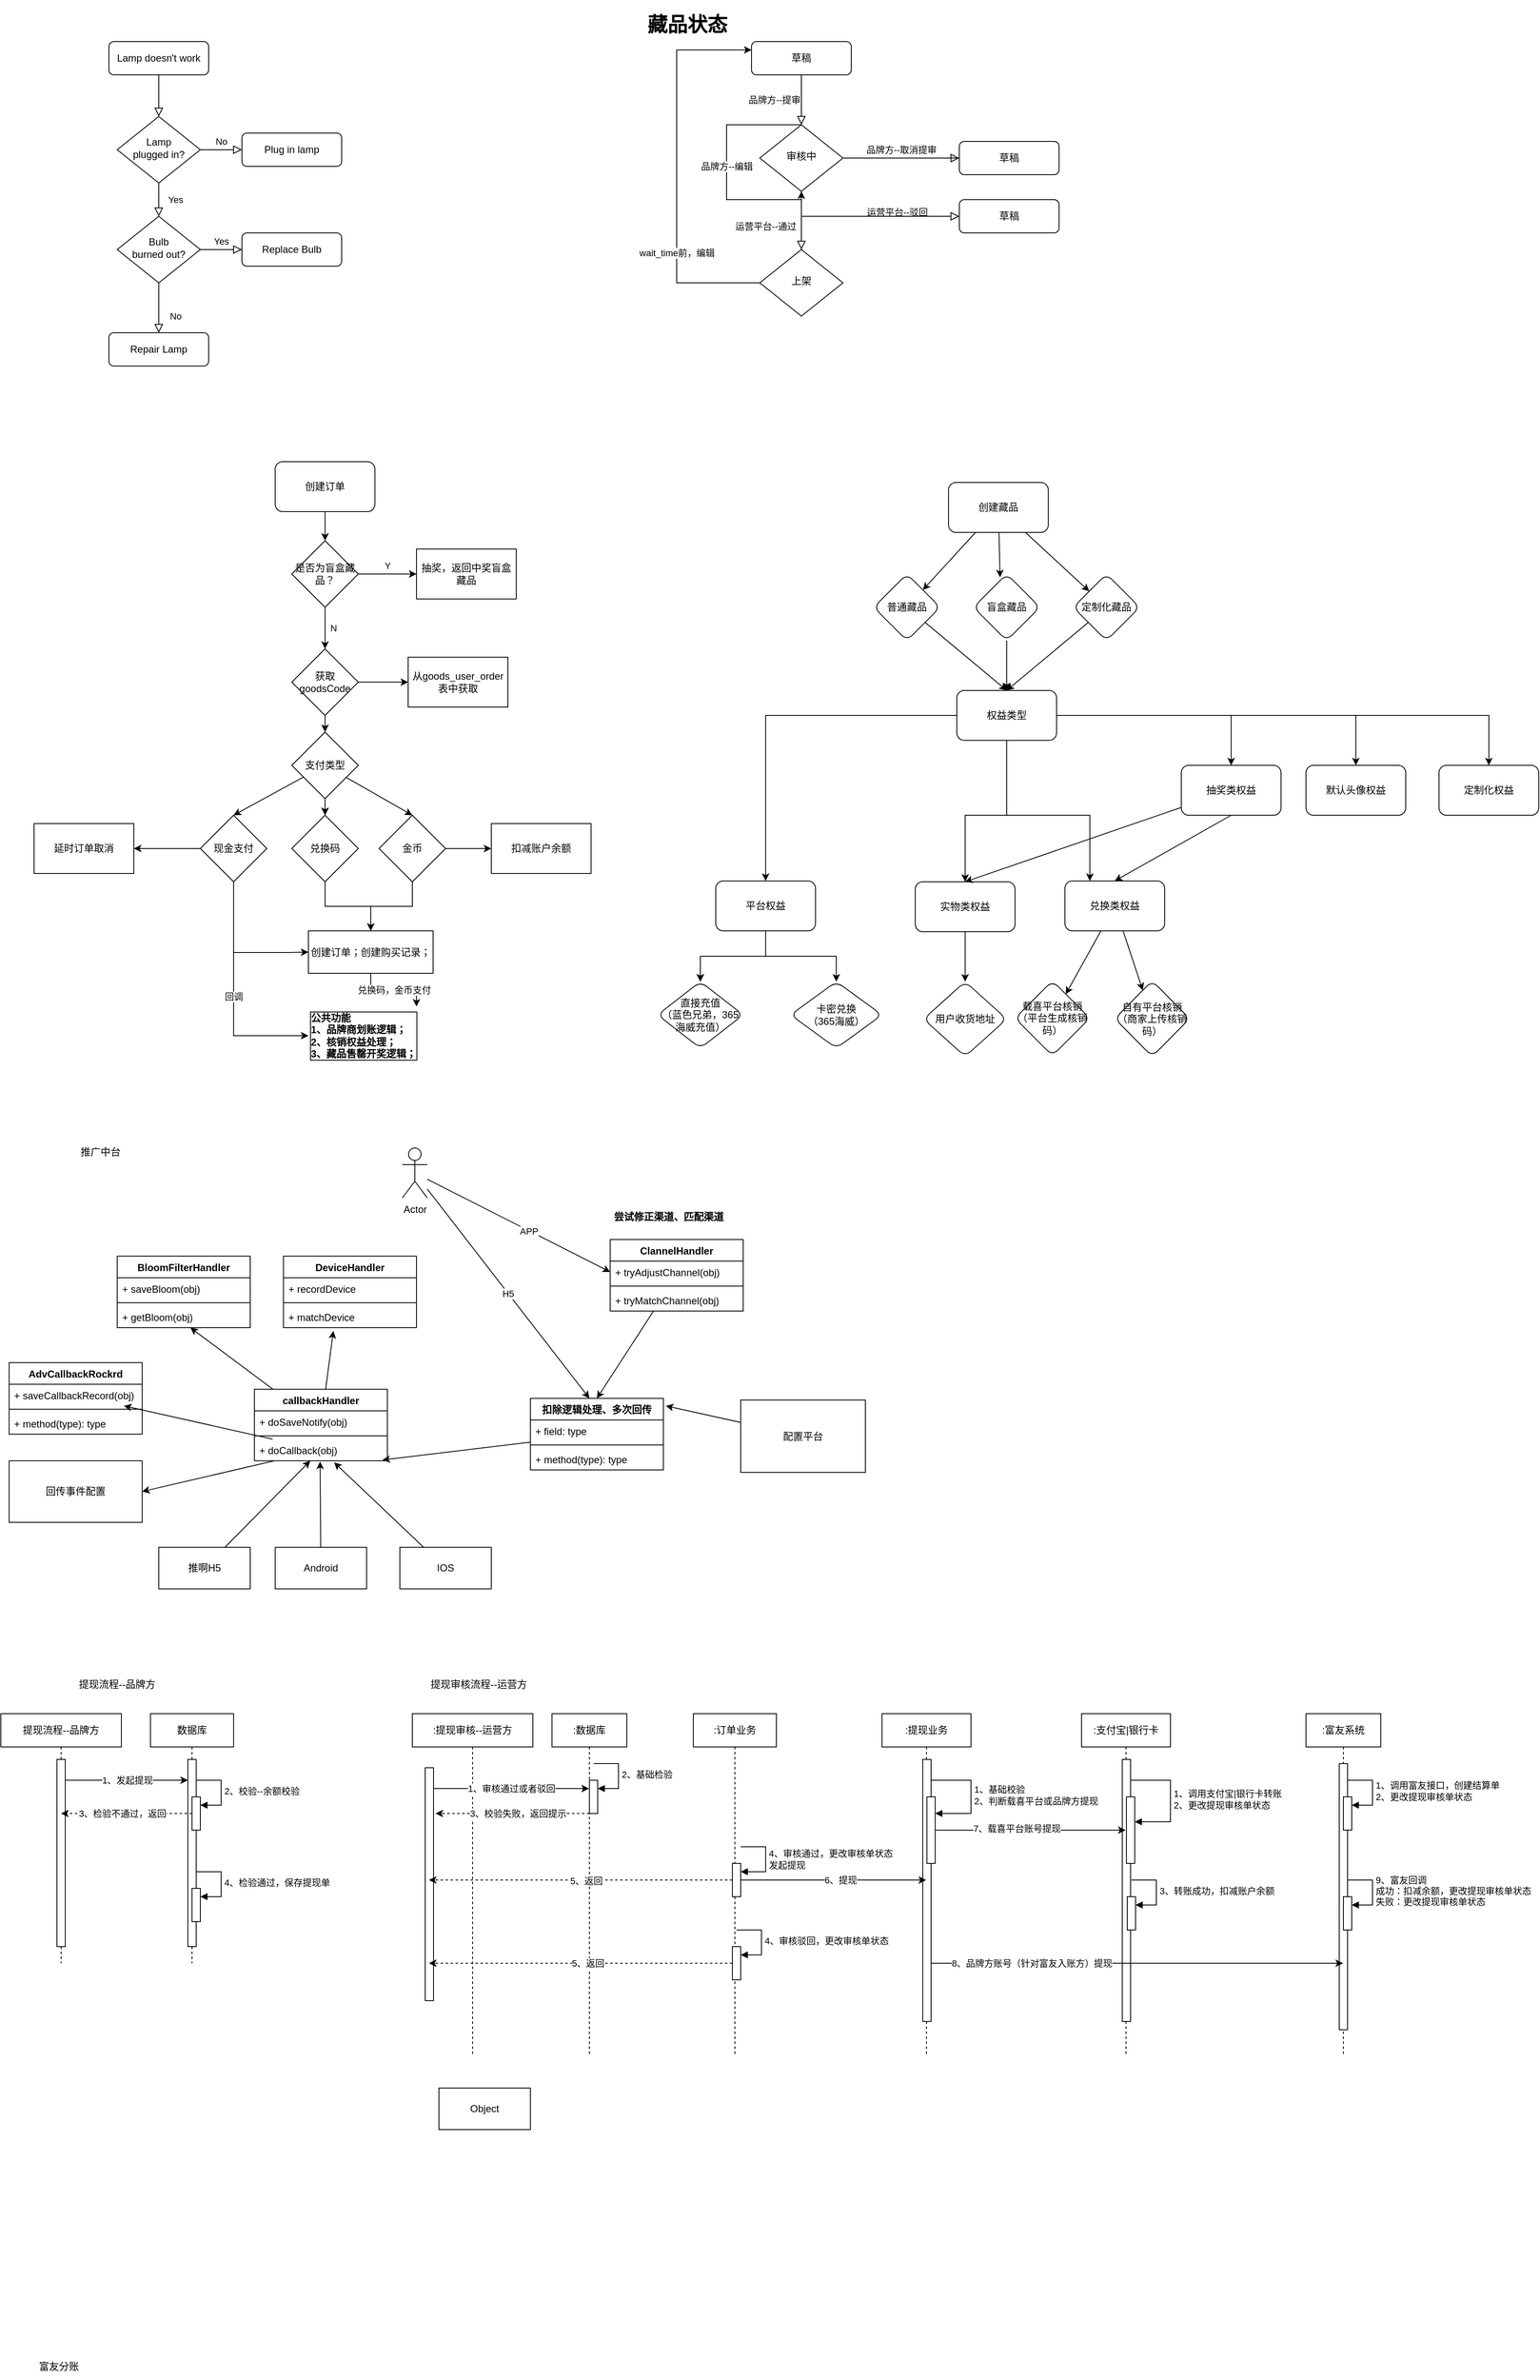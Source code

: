 <mxfile version="21.3.8" type="github">
  <diagram id="C5RBs43oDa-KdzZeNtuy" name="Page-1">
    <mxGraphModel dx="1658" dy="747" grid="1" gridSize="10" guides="1" tooltips="1" connect="1" arrows="1" fold="1" page="1" pageScale="1" pageWidth="827" pageHeight="1169" background="none" math="0" shadow="0">
      <root>
        <mxCell id="WIyWlLk6GJQsqaUBKTNV-0" />
        <mxCell id="WIyWlLk6GJQsqaUBKTNV-1" parent="WIyWlLk6GJQsqaUBKTNV-0" />
        <mxCell id="3UaivDr94Zgxj_xcSxzO-53" value="&lt;h1&gt;藏品状态&lt;/h1&gt;&lt;p&gt;&lt;br&gt;&lt;/p&gt;" style="text;html=1;strokeColor=none;fillColor=none;spacing=5;spacingTop=-20;whiteSpace=wrap;overflow=hidden;rounded=0;" parent="WIyWlLk6GJQsqaUBKTNV-1" vertex="1">
          <mxGeometry x="803" y="40" width="510" height="380" as="geometry" />
        </mxCell>
        <mxCell id="WIyWlLk6GJQsqaUBKTNV-2" value="" style="rounded=0;html=1;jettySize=auto;orthogonalLoop=1;fontSize=11;endArrow=block;endFill=0;endSize=8;strokeWidth=1;shadow=0;labelBackgroundColor=none;edgeStyle=orthogonalEdgeStyle;" parent="WIyWlLk6GJQsqaUBKTNV-1" source="WIyWlLk6GJQsqaUBKTNV-3" target="WIyWlLk6GJQsqaUBKTNV-6" edge="1">
          <mxGeometry relative="1" as="geometry" />
        </mxCell>
        <mxCell id="WIyWlLk6GJQsqaUBKTNV-3" value="Lamp doesn&#39;t work" style="rounded=1;whiteSpace=wrap;html=1;fontSize=12;glass=0;strokeWidth=1;shadow=0;" parent="WIyWlLk6GJQsqaUBKTNV-1" vertex="1">
          <mxGeometry x="160" y="80" width="120" height="40" as="geometry" />
        </mxCell>
        <mxCell id="WIyWlLk6GJQsqaUBKTNV-4" value="Yes" style="rounded=0;html=1;jettySize=auto;orthogonalLoop=1;fontSize=11;endArrow=block;endFill=0;endSize=8;strokeWidth=1;shadow=0;labelBackgroundColor=none;edgeStyle=orthogonalEdgeStyle;" parent="WIyWlLk6GJQsqaUBKTNV-1" source="WIyWlLk6GJQsqaUBKTNV-6" edge="1">
          <mxGeometry y="20" relative="1" as="geometry">
            <mxPoint as="offset" />
            <mxPoint x="220" y="290" as="targetPoint" />
          </mxGeometry>
        </mxCell>
        <mxCell id="WIyWlLk6GJQsqaUBKTNV-5" value="No" style="edgeStyle=orthogonalEdgeStyle;rounded=0;html=1;jettySize=auto;orthogonalLoop=1;fontSize=11;endArrow=block;endFill=0;endSize=8;strokeWidth=1;shadow=0;labelBackgroundColor=none;" parent="WIyWlLk6GJQsqaUBKTNV-1" source="WIyWlLk6GJQsqaUBKTNV-6" target="WIyWlLk6GJQsqaUBKTNV-7" edge="1">
          <mxGeometry y="10" relative="1" as="geometry">
            <mxPoint as="offset" />
          </mxGeometry>
        </mxCell>
        <mxCell id="WIyWlLk6GJQsqaUBKTNV-6" value="Lamp&lt;br&gt;plugged in?" style="rhombus;whiteSpace=wrap;html=1;shadow=0;fontFamily=Helvetica;fontSize=12;align=center;strokeWidth=1;spacing=6;spacingTop=-4;" parent="WIyWlLk6GJQsqaUBKTNV-1" vertex="1">
          <mxGeometry x="170" y="170" width="100" height="80" as="geometry" />
        </mxCell>
        <mxCell id="WIyWlLk6GJQsqaUBKTNV-7" value="Plug in lamp" style="rounded=1;whiteSpace=wrap;html=1;fontSize=12;glass=0;strokeWidth=1;shadow=0;" parent="WIyWlLk6GJQsqaUBKTNV-1" vertex="1">
          <mxGeometry x="320" y="190" width="120" height="40" as="geometry" />
        </mxCell>
        <mxCell id="WIyWlLk6GJQsqaUBKTNV-8" value="No" style="rounded=0;html=1;jettySize=auto;orthogonalLoop=1;fontSize=11;endArrow=block;endFill=0;endSize=8;strokeWidth=1;shadow=0;labelBackgroundColor=none;edgeStyle=orthogonalEdgeStyle;" parent="WIyWlLk6GJQsqaUBKTNV-1" source="WIyWlLk6GJQsqaUBKTNV-10" target="WIyWlLk6GJQsqaUBKTNV-11" edge="1">
          <mxGeometry x="0.333" y="20" relative="1" as="geometry">
            <mxPoint as="offset" />
          </mxGeometry>
        </mxCell>
        <mxCell id="WIyWlLk6GJQsqaUBKTNV-9" value="Yes" style="edgeStyle=orthogonalEdgeStyle;rounded=0;html=1;jettySize=auto;orthogonalLoop=1;fontSize=11;endArrow=block;endFill=0;endSize=8;strokeWidth=1;shadow=0;labelBackgroundColor=none;" parent="WIyWlLk6GJQsqaUBKTNV-1" source="WIyWlLk6GJQsqaUBKTNV-10" target="WIyWlLk6GJQsqaUBKTNV-12" edge="1">
          <mxGeometry y="10" relative="1" as="geometry">
            <mxPoint as="offset" />
          </mxGeometry>
        </mxCell>
        <mxCell id="WIyWlLk6GJQsqaUBKTNV-10" value="Bulb&lt;br&gt;burned out?" style="rhombus;whiteSpace=wrap;html=1;shadow=0;fontFamily=Helvetica;fontSize=12;align=center;strokeWidth=1;spacing=6;spacingTop=-4;" parent="WIyWlLk6GJQsqaUBKTNV-1" vertex="1">
          <mxGeometry x="170" y="290" width="100" height="80" as="geometry" />
        </mxCell>
        <mxCell id="WIyWlLk6GJQsqaUBKTNV-11" value="Repair Lamp" style="rounded=1;whiteSpace=wrap;html=1;fontSize=12;glass=0;strokeWidth=1;shadow=0;" parent="WIyWlLk6GJQsqaUBKTNV-1" vertex="1">
          <mxGeometry x="160" y="430" width="120" height="40" as="geometry" />
        </mxCell>
        <mxCell id="WIyWlLk6GJQsqaUBKTNV-12" value="Replace Bulb" style="rounded=1;whiteSpace=wrap;html=1;fontSize=12;glass=0;strokeWidth=1;shadow=0;" parent="WIyWlLk6GJQsqaUBKTNV-1" vertex="1">
          <mxGeometry x="320" y="310" width="120" height="40" as="geometry" />
        </mxCell>
        <mxCell id="3UaivDr94Zgxj_xcSxzO-33" value="品牌方--提审" style="rounded=0;html=1;jettySize=auto;orthogonalLoop=1;fontSize=11;endArrow=block;endFill=0;endSize=8;strokeWidth=1;shadow=0;labelBackgroundColor=none;edgeStyle=orthogonalEdgeStyle;align=right;" parent="WIyWlLk6GJQsqaUBKTNV-1" source="3UaivDr94Zgxj_xcSxzO-34" target="3UaivDr94Zgxj_xcSxzO-37" edge="1">
          <mxGeometry relative="1" as="geometry" />
        </mxCell>
        <mxCell id="3UaivDr94Zgxj_xcSxzO-34" value="草稿" style="rounded=1;whiteSpace=wrap;html=1;fontSize=12;glass=0;strokeWidth=1;shadow=0;" parent="WIyWlLk6GJQsqaUBKTNV-1" vertex="1">
          <mxGeometry x="933" y="80" width="120" height="40" as="geometry" />
        </mxCell>
        <mxCell id="3UaivDr94Zgxj_xcSxzO-35" value="运营平台--通过" style="rounded=0;html=1;jettySize=auto;orthogonalLoop=1;fontSize=11;endArrow=block;endFill=0;endSize=8;strokeWidth=1;shadow=0;labelBackgroundColor=none;edgeStyle=orthogonalEdgeStyle;align=right;" parent="WIyWlLk6GJQsqaUBKTNV-1" source="3UaivDr94Zgxj_xcSxzO-37" target="3UaivDr94Zgxj_xcSxzO-41" edge="1">
          <mxGeometry x="0.188" y="-5" relative="1" as="geometry">
            <mxPoint as="offset" />
          </mxGeometry>
        </mxCell>
        <mxCell id="3UaivDr94Zgxj_xcSxzO-36" value="品牌方--取消提审" style="edgeStyle=orthogonalEdgeStyle;rounded=0;html=1;jettySize=auto;orthogonalLoop=1;fontSize=11;endArrow=block;endFill=0;endSize=8;strokeWidth=1;shadow=0;labelBackgroundColor=none;" parent="WIyWlLk6GJQsqaUBKTNV-1" source="3UaivDr94Zgxj_xcSxzO-37" target="3UaivDr94Zgxj_xcSxzO-38" edge="1">
          <mxGeometry y="10" relative="1" as="geometry">
            <mxPoint as="offset" />
          </mxGeometry>
        </mxCell>
        <mxCell id="3UaivDr94Zgxj_xcSxzO-37" value="审核中" style="rhombus;whiteSpace=wrap;html=1;shadow=0;fontFamily=Helvetica;fontSize=12;align=center;strokeWidth=1;spacing=6;spacingTop=-4;" parent="WIyWlLk6GJQsqaUBKTNV-1" vertex="1">
          <mxGeometry x="943" y="180" width="100" height="80" as="geometry" />
        </mxCell>
        <mxCell id="3UaivDr94Zgxj_xcSxzO-44" value="" style="edgeStyle=orthogonalEdgeStyle;rounded=0;orthogonalLoop=1;jettySize=auto;html=1;startArrow=none;startFill=0;endArrow=none;endFill=0;" parent="WIyWlLk6GJQsqaUBKTNV-1" source="3UaivDr94Zgxj_xcSxzO-38" target="3UaivDr94Zgxj_xcSxzO-37" edge="1">
          <mxGeometry relative="1" as="geometry" />
        </mxCell>
        <mxCell id="3UaivDr94Zgxj_xcSxzO-38" value="草稿" style="rounded=1;whiteSpace=wrap;html=1;fontSize=12;glass=0;strokeWidth=1;shadow=0;" parent="WIyWlLk6GJQsqaUBKTNV-1" vertex="1">
          <mxGeometry x="1183" y="200" width="120" height="40" as="geometry" />
        </mxCell>
        <mxCell id="3UaivDr94Zgxj_xcSxzO-40" value="运营平台--驳回" style="edgeStyle=orthogonalEdgeStyle;rounded=0;html=1;jettySize=auto;orthogonalLoop=1;fontSize=11;endArrow=block;endFill=0;endSize=8;strokeWidth=1;shadow=0;labelBackgroundColor=none;exitX=0.5;exitY=1;exitDx=0;exitDy=0;entryX=0;entryY=0.5;entryDx=0;entryDy=0;" parent="WIyWlLk6GJQsqaUBKTNV-1" source="3UaivDr94Zgxj_xcSxzO-37" target="3UaivDr94Zgxj_xcSxzO-48" edge="1">
          <mxGeometry x="0.312" y="5" relative="1" as="geometry">
            <mxPoint as="offset" />
            <mxPoint x="1083" y="330" as="targetPoint" />
          </mxGeometry>
        </mxCell>
        <mxCell id="3UaivDr94Zgxj_xcSxzO-51" style="edgeStyle=orthogonalEdgeStyle;rounded=0;orthogonalLoop=1;jettySize=auto;html=1;entryX=0;entryY=0.25;entryDx=0;entryDy=0;" parent="WIyWlLk6GJQsqaUBKTNV-1" source="3UaivDr94Zgxj_xcSxzO-41" target="3UaivDr94Zgxj_xcSxzO-34" edge="1">
          <mxGeometry relative="1" as="geometry">
            <Array as="points">
              <mxPoint x="843" y="370" />
              <mxPoint x="843" y="90" />
            </Array>
          </mxGeometry>
        </mxCell>
        <mxCell id="3UaivDr94Zgxj_xcSxzO-52" value="wait_time前，编辑" style="edgeLabel;html=1;align=center;verticalAlign=middle;resizable=0;points=[];" parent="3UaivDr94Zgxj_xcSxzO-51" vertex="1" connectable="0">
          <mxGeometry x="-0.421" relative="1" as="geometry">
            <mxPoint as="offset" />
          </mxGeometry>
        </mxCell>
        <mxCell id="3UaivDr94Zgxj_xcSxzO-41" value="上架" style="rhombus;whiteSpace=wrap;html=1;shadow=0;fontFamily=Helvetica;fontSize=12;align=center;strokeWidth=1;spacing=6;spacingTop=-4;" parent="WIyWlLk6GJQsqaUBKTNV-1" vertex="1">
          <mxGeometry x="943" y="330" width="100" height="80" as="geometry" />
        </mxCell>
        <mxCell id="3UaivDr94Zgxj_xcSxzO-48" value="草稿" style="rounded=1;whiteSpace=wrap;html=1;fontSize=12;glass=0;strokeWidth=1;shadow=0;" parent="WIyWlLk6GJQsqaUBKTNV-1" vertex="1">
          <mxGeometry x="1183" y="270" width="120" height="40" as="geometry" />
        </mxCell>
        <mxCell id="3UaivDr94Zgxj_xcSxzO-50" value="品牌方--编辑" style="edgeStyle=orthogonalEdgeStyle;rounded=0;orthogonalLoop=1;jettySize=auto;html=1;entryX=0.5;entryY=1;entryDx=0;entryDy=0;" parent="WIyWlLk6GJQsqaUBKTNV-1" source="3UaivDr94Zgxj_xcSxzO-37" target="3UaivDr94Zgxj_xcSxzO-37" edge="1">
          <mxGeometry relative="1" as="geometry">
            <Array as="points">
              <mxPoint x="903" y="180" />
              <mxPoint x="903" y="270" />
              <mxPoint x="993" y="270" />
            </Array>
          </mxGeometry>
        </mxCell>
        <mxCell id="-wXtMhaggdb-ri1AJZwB-8" value="N" style="edgeStyle=orthogonalEdgeStyle;rounded=0;orthogonalLoop=1;jettySize=auto;html=1;entryX=0.5;entryY=0;entryDx=0;entryDy=0;" parent="WIyWlLk6GJQsqaUBKTNV-1" source="-wXtMhaggdb-ri1AJZwB-1" target="-wXtMhaggdb-ri1AJZwB-7" edge="1">
          <mxGeometry y="10" relative="1" as="geometry">
            <mxPoint as="offset" />
          </mxGeometry>
        </mxCell>
        <mxCell id="-wXtMhaggdb-ri1AJZwB-12" value="Y" style="edgeStyle=orthogonalEdgeStyle;rounded=0;orthogonalLoop=1;jettySize=auto;html=1;" parent="WIyWlLk6GJQsqaUBKTNV-1" source="-wXtMhaggdb-ri1AJZwB-1" target="-wXtMhaggdb-ri1AJZwB-11" edge="1">
          <mxGeometry y="10" relative="1" as="geometry">
            <mxPoint as="offset" />
          </mxGeometry>
        </mxCell>
        <mxCell id="-wXtMhaggdb-ri1AJZwB-1" value="是否为盲盒藏品？" style="rhombus;whiteSpace=wrap;html=1;" parent="WIyWlLk6GJQsqaUBKTNV-1" vertex="1">
          <mxGeometry x="380" y="680" width="80" height="80" as="geometry" />
        </mxCell>
        <mxCell id="-wXtMhaggdb-ri1AJZwB-3" style="edgeStyle=orthogonalEdgeStyle;rounded=0;orthogonalLoop=1;jettySize=auto;html=1;entryX=0.5;entryY=0;entryDx=0;entryDy=0;" parent="WIyWlLk6GJQsqaUBKTNV-1" source="-wXtMhaggdb-ri1AJZwB-2" target="-wXtMhaggdb-ri1AJZwB-1" edge="1">
          <mxGeometry relative="1" as="geometry" />
        </mxCell>
        <mxCell id="-wXtMhaggdb-ri1AJZwB-2" value="创建订单" style="rounded=1;whiteSpace=wrap;html=1;" parent="WIyWlLk6GJQsqaUBKTNV-1" vertex="1">
          <mxGeometry x="360" y="585" width="120" height="60" as="geometry" />
        </mxCell>
        <mxCell id="-wXtMhaggdb-ri1AJZwB-22" value="" style="edgeStyle=orthogonalEdgeStyle;rounded=0;orthogonalLoop=1;jettySize=auto;html=1;" parent="WIyWlLk6GJQsqaUBKTNV-1" source="-wXtMhaggdb-ri1AJZwB-7" target="-wXtMhaggdb-ri1AJZwB-21" edge="1">
          <mxGeometry relative="1" as="geometry" />
        </mxCell>
        <mxCell id="_z7Z6Es4U05EJP7wbXKg-5" value="" style="edgeStyle=orthogonalEdgeStyle;rounded=0;orthogonalLoop=1;jettySize=auto;html=1;" parent="WIyWlLk6GJQsqaUBKTNV-1" source="-wXtMhaggdb-ri1AJZwB-7" target="_z7Z6Es4U05EJP7wbXKg-4" edge="1">
          <mxGeometry relative="1" as="geometry" />
        </mxCell>
        <mxCell id="-wXtMhaggdb-ri1AJZwB-7" value="获取goodsCode" style="rhombus;whiteSpace=wrap;html=1;" parent="WIyWlLk6GJQsqaUBKTNV-1" vertex="1">
          <mxGeometry x="380" y="810" width="80" height="80" as="geometry" />
        </mxCell>
        <mxCell id="-wXtMhaggdb-ri1AJZwB-11" value="抽奖，返回中奖盲盒藏品" style="whiteSpace=wrap;html=1;" parent="WIyWlLk6GJQsqaUBKTNV-1" vertex="1">
          <mxGeometry x="530" y="690" width="120" height="60" as="geometry" />
        </mxCell>
        <mxCell id="-wXtMhaggdb-ri1AJZwB-35" value="" style="rounded=0;orthogonalLoop=1;jettySize=auto;html=1;entryX=0.5;entryY=0;entryDx=0;entryDy=0;" parent="WIyWlLk6GJQsqaUBKTNV-1" source="-wXtMhaggdb-ri1AJZwB-21" target="MvxXlkZdT2gZAhvsFn1Y-1" edge="1">
          <mxGeometry relative="1" as="geometry">
            <mxPoint x="347.273" y="1030" as="targetPoint" />
          </mxGeometry>
        </mxCell>
        <mxCell id="-wXtMhaggdb-ri1AJZwB-40" value="" style="edgeStyle=orthogonalEdgeStyle;rounded=0;orthogonalLoop=1;jettySize=auto;html=1;" parent="WIyWlLk6GJQsqaUBKTNV-1" source="-wXtMhaggdb-ri1AJZwB-21" target="-wXtMhaggdb-ri1AJZwB-39" edge="1">
          <mxGeometry relative="1" as="geometry" />
        </mxCell>
        <mxCell id="-wXtMhaggdb-ri1AJZwB-41" value="" style="edgeStyle=orthogonalEdgeStyle;rounded=0;orthogonalLoop=1;jettySize=auto;html=1;" parent="WIyWlLk6GJQsqaUBKTNV-1" source="-wXtMhaggdb-ri1AJZwB-21" target="-wXtMhaggdb-ri1AJZwB-39" edge="1">
          <mxGeometry relative="1" as="geometry" />
        </mxCell>
        <mxCell id="-wXtMhaggdb-ri1AJZwB-43" value="" style="rounded=0;orthogonalLoop=1;jettySize=auto;html=1;entryX=0.5;entryY=0;entryDx=0;entryDy=0;" parent="WIyWlLk6GJQsqaUBKTNV-1" source="-wXtMhaggdb-ri1AJZwB-21" target="-wXtMhaggdb-ri1AJZwB-42" edge="1">
          <mxGeometry relative="1" as="geometry" />
        </mxCell>
        <mxCell id="-wXtMhaggdb-ri1AJZwB-21" value="支付类型" style="rhombus;whiteSpace=wrap;html=1;" parent="WIyWlLk6GJQsqaUBKTNV-1" vertex="1">
          <mxGeometry x="380" y="910" width="80" height="80" as="geometry" />
        </mxCell>
        <mxCell id="MvxXlkZdT2gZAhvsFn1Y-12" style="edgeStyle=orthogonalEdgeStyle;rounded=0;orthogonalLoop=1;jettySize=auto;html=1;" parent="WIyWlLk6GJQsqaUBKTNV-1" source="-wXtMhaggdb-ri1AJZwB-39" target="MvxXlkZdT2gZAhvsFn1Y-11" edge="1">
          <mxGeometry relative="1" as="geometry" />
        </mxCell>
        <mxCell id="-wXtMhaggdb-ri1AJZwB-39" value="兑换码" style="rhombus;whiteSpace=wrap;html=1;" parent="WIyWlLk6GJQsqaUBKTNV-1" vertex="1">
          <mxGeometry x="380" y="1010" width="80" height="80" as="geometry" />
        </mxCell>
        <mxCell id="-wXtMhaggdb-ri1AJZwB-45" value="" style="edgeStyle=orthogonalEdgeStyle;rounded=0;orthogonalLoop=1;jettySize=auto;html=1;" parent="WIyWlLk6GJQsqaUBKTNV-1" source="-wXtMhaggdb-ri1AJZwB-42" target="-wXtMhaggdb-ri1AJZwB-44" edge="1">
          <mxGeometry relative="1" as="geometry" />
        </mxCell>
        <mxCell id="MvxXlkZdT2gZAhvsFn1Y-13" style="edgeStyle=orthogonalEdgeStyle;rounded=0;orthogonalLoop=1;jettySize=auto;html=1;entryX=0.5;entryY=0;entryDx=0;entryDy=0;" parent="WIyWlLk6GJQsqaUBKTNV-1" source="-wXtMhaggdb-ri1AJZwB-42" target="MvxXlkZdT2gZAhvsFn1Y-11" edge="1">
          <mxGeometry relative="1" as="geometry" />
        </mxCell>
        <mxCell id="-wXtMhaggdb-ri1AJZwB-42" value="金币" style="rhombus;whiteSpace=wrap;html=1;" parent="WIyWlLk6GJQsqaUBKTNV-1" vertex="1">
          <mxGeometry x="485" y="1010" width="80" height="80" as="geometry" />
        </mxCell>
        <mxCell id="-wXtMhaggdb-ri1AJZwB-44" value="扣减账户余额" style="whiteSpace=wrap;html=1;" parent="WIyWlLk6GJQsqaUBKTNV-1" vertex="1">
          <mxGeometry x="620" y="1020" width="120" height="60" as="geometry" />
        </mxCell>
        <mxCell id="MvxXlkZdT2gZAhvsFn1Y-0" value="延时订单取消" style="whiteSpace=wrap;html=1;" parent="WIyWlLk6GJQsqaUBKTNV-1" vertex="1">
          <mxGeometry x="70" y="1020" width="120" height="60" as="geometry" />
        </mxCell>
        <mxCell id="MvxXlkZdT2gZAhvsFn1Y-2" style="edgeStyle=orthogonalEdgeStyle;rounded=0;orthogonalLoop=1;jettySize=auto;html=1;exitX=0;exitY=0.5;exitDx=0;exitDy=0;entryX=1;entryY=0.5;entryDx=0;entryDy=0;" parent="WIyWlLk6GJQsqaUBKTNV-1" source="MvxXlkZdT2gZAhvsFn1Y-1" target="MvxXlkZdT2gZAhvsFn1Y-0" edge="1">
          <mxGeometry relative="1" as="geometry" />
        </mxCell>
        <mxCell id="MvxXlkZdT2gZAhvsFn1Y-14" style="edgeStyle=orthogonalEdgeStyle;rounded=0;orthogonalLoop=1;jettySize=auto;html=1;entryX=0;entryY=0.5;entryDx=0;entryDy=0;" parent="WIyWlLk6GJQsqaUBKTNV-1" source="MvxXlkZdT2gZAhvsFn1Y-1" target="MvxXlkZdT2gZAhvsFn1Y-11" edge="1">
          <mxGeometry relative="1" as="geometry">
            <Array as="points">
              <mxPoint x="310" y="1175" />
              <mxPoint x="375" y="1175" />
            </Array>
          </mxGeometry>
        </mxCell>
        <mxCell id="MvxXlkZdT2gZAhvsFn1Y-15" value="回调" style="edgeStyle=orthogonalEdgeStyle;rounded=0;orthogonalLoop=1;jettySize=auto;html=1;entryX=0;entryY=0.5;entryDx=0;entryDy=0;" parent="WIyWlLk6GJQsqaUBKTNV-1" source="MvxXlkZdT2gZAhvsFn1Y-1" target="MvxXlkZdT2gZAhvsFn1Y-9" edge="1">
          <mxGeometry relative="1" as="geometry">
            <Array as="points">
              <mxPoint x="310" y="1275" />
            </Array>
          </mxGeometry>
        </mxCell>
        <mxCell id="MvxXlkZdT2gZAhvsFn1Y-1" value="现金支付" style="rhombus;whiteSpace=wrap;html=1;" parent="WIyWlLk6GJQsqaUBKTNV-1" vertex="1">
          <mxGeometry x="270" y="1010" width="80" height="80" as="geometry" />
        </mxCell>
        <mxCell id="MvxXlkZdT2gZAhvsFn1Y-9" value="公共功能&lt;br&gt;1、品牌商划账逻辑；&lt;br style=&quot;border-color: var(--border-color);&quot;&gt;&lt;span style=&quot;&quot;&gt;2、核销权益处理；&lt;/span&gt;&lt;br style=&quot;border-color: var(--border-color);&quot;&gt;&lt;span style=&quot;&quot;&gt;3、藏品售罄开奖逻辑；&lt;/span&gt;" style="text;html=1;strokeColor=none;fillColor=none;align=left;verticalAlign=middle;whiteSpace=wrap;rounded=0;fontStyle=1;labelBorderColor=default;" parent="WIyWlLk6GJQsqaUBKTNV-1" vertex="1">
          <mxGeometry x="400" y="1240" width="260" height="70" as="geometry" />
        </mxCell>
        <mxCell id="MvxXlkZdT2gZAhvsFn1Y-16" value="兑换码，金币支付" style="edgeStyle=orthogonalEdgeStyle;rounded=0;orthogonalLoop=1;jettySize=auto;html=1;" parent="WIyWlLk6GJQsqaUBKTNV-1" source="MvxXlkZdT2gZAhvsFn1Y-11" target="MvxXlkZdT2gZAhvsFn1Y-9" edge="1">
          <mxGeometry relative="1" as="geometry" />
        </mxCell>
        <mxCell id="MvxXlkZdT2gZAhvsFn1Y-11" value="创建订单；创建购买记录；" style="rounded=0;whiteSpace=wrap;html=1;" parent="WIyWlLk6GJQsqaUBKTNV-1" vertex="1">
          <mxGeometry x="400" y="1149" width="150" height="51" as="geometry" />
        </mxCell>
        <mxCell id="MvxXlkZdT2gZAhvsFn1Y-79" style="edgeStyle=none;rounded=0;orthogonalLoop=1;jettySize=auto;html=1;" parent="WIyWlLk6GJQsqaUBKTNV-1" source="MvxXlkZdT2gZAhvsFn1Y-17" target="MvxXlkZdT2gZAhvsFn1Y-20" edge="1">
          <mxGeometry relative="1" as="geometry" />
        </mxCell>
        <mxCell id="MvxXlkZdT2gZAhvsFn1Y-80" style="edgeStyle=none;rounded=0;orthogonalLoop=1;jettySize=auto;html=1;entryX=0.4;entryY=0.05;entryDx=0;entryDy=0;entryPerimeter=0;" parent="WIyWlLk6GJQsqaUBKTNV-1" source="MvxXlkZdT2gZAhvsFn1Y-17" target="MvxXlkZdT2gZAhvsFn1Y-22" edge="1">
          <mxGeometry relative="1" as="geometry" />
        </mxCell>
        <mxCell id="MvxXlkZdT2gZAhvsFn1Y-81" style="edgeStyle=none;rounded=0;orthogonalLoop=1;jettySize=auto;html=1;" parent="WIyWlLk6GJQsqaUBKTNV-1" source="MvxXlkZdT2gZAhvsFn1Y-17" target="MvxXlkZdT2gZAhvsFn1Y-23" edge="1">
          <mxGeometry relative="1" as="geometry" />
        </mxCell>
        <mxCell id="MvxXlkZdT2gZAhvsFn1Y-17" value="创建藏品" style="rounded=1;whiteSpace=wrap;html=1;" parent="WIyWlLk6GJQsqaUBKTNV-1" vertex="1">
          <mxGeometry x="1170" y="610" width="120" height="60" as="geometry" />
        </mxCell>
        <mxCell id="MvxXlkZdT2gZAhvsFn1Y-84" style="edgeStyle=none;rounded=0;orthogonalLoop=1;jettySize=auto;html=1;entryX=0.5;entryY=0;entryDx=0;entryDy=0;" parent="WIyWlLk6GJQsqaUBKTNV-1" source="MvxXlkZdT2gZAhvsFn1Y-20" target="MvxXlkZdT2gZAhvsFn1Y-24" edge="1">
          <mxGeometry relative="1" as="geometry" />
        </mxCell>
        <mxCell id="MvxXlkZdT2gZAhvsFn1Y-20" value="普通藏品" style="rhombus;whiteSpace=wrap;html=1;rounded=1;" parent="WIyWlLk6GJQsqaUBKTNV-1" vertex="1">
          <mxGeometry x="1080" y="720" width="80" height="80" as="geometry" />
        </mxCell>
        <mxCell id="MvxXlkZdT2gZAhvsFn1Y-85" style="edgeStyle=none;rounded=0;orthogonalLoop=1;jettySize=auto;html=1;" parent="WIyWlLk6GJQsqaUBKTNV-1" source="MvxXlkZdT2gZAhvsFn1Y-22" target="MvxXlkZdT2gZAhvsFn1Y-24" edge="1">
          <mxGeometry relative="1" as="geometry" />
        </mxCell>
        <mxCell id="MvxXlkZdT2gZAhvsFn1Y-22" value="盲盒藏品" style="rhombus;whiteSpace=wrap;html=1;rounded=1;" parent="WIyWlLk6GJQsqaUBKTNV-1" vertex="1">
          <mxGeometry x="1200" y="720" width="80" height="80" as="geometry" />
        </mxCell>
        <mxCell id="MvxXlkZdT2gZAhvsFn1Y-86" style="edgeStyle=none;rounded=0;orthogonalLoop=1;jettySize=auto;html=1;entryX=0.5;entryY=0;entryDx=0;entryDy=0;" parent="WIyWlLk6GJQsqaUBKTNV-1" source="MvxXlkZdT2gZAhvsFn1Y-23" target="MvxXlkZdT2gZAhvsFn1Y-24" edge="1">
          <mxGeometry relative="1" as="geometry" />
        </mxCell>
        <mxCell id="MvxXlkZdT2gZAhvsFn1Y-23" value="定制化藏品" style="rhombus;whiteSpace=wrap;html=1;rounded=1;" parent="WIyWlLk6GJQsqaUBKTNV-1" vertex="1">
          <mxGeometry x="1320" y="720" width="80" height="80" as="geometry" />
        </mxCell>
        <mxCell id="MvxXlkZdT2gZAhvsFn1Y-52" style="edgeStyle=orthogonalEdgeStyle;rounded=0;orthogonalLoop=1;jettySize=auto;html=1;entryX=0.5;entryY=0;entryDx=0;entryDy=0;" parent="WIyWlLk6GJQsqaUBKTNV-1" source="MvxXlkZdT2gZAhvsFn1Y-24" target="MvxXlkZdT2gZAhvsFn1Y-29" edge="1">
          <mxGeometry relative="1" as="geometry" />
        </mxCell>
        <mxCell id="MvxXlkZdT2gZAhvsFn1Y-55" style="edgeStyle=orthogonalEdgeStyle;rounded=0;orthogonalLoop=1;jettySize=auto;html=1;" parent="WIyWlLk6GJQsqaUBKTNV-1" source="MvxXlkZdT2gZAhvsFn1Y-24" target="MvxXlkZdT2gZAhvsFn1Y-26" edge="1">
          <mxGeometry relative="1" as="geometry" />
        </mxCell>
        <mxCell id="MvxXlkZdT2gZAhvsFn1Y-56" style="edgeStyle=orthogonalEdgeStyle;rounded=0;orthogonalLoop=1;jettySize=auto;html=1;" parent="WIyWlLk6GJQsqaUBKTNV-1" source="MvxXlkZdT2gZAhvsFn1Y-24" target="MvxXlkZdT2gZAhvsFn1Y-27" edge="1">
          <mxGeometry relative="1" as="geometry">
            <Array as="points">
              <mxPoint x="1240" y="1010" />
              <mxPoint x="1190" y="1010" />
            </Array>
          </mxGeometry>
        </mxCell>
        <mxCell id="MvxXlkZdT2gZAhvsFn1Y-57" style="edgeStyle=orthogonalEdgeStyle;rounded=0;orthogonalLoop=1;jettySize=auto;html=1;entryX=0.25;entryY=0;entryDx=0;entryDy=0;" parent="WIyWlLk6GJQsqaUBKTNV-1" source="MvxXlkZdT2gZAhvsFn1Y-24" target="MvxXlkZdT2gZAhvsFn1Y-28" edge="1">
          <mxGeometry relative="1" as="geometry">
            <Array as="points">
              <mxPoint x="1240" y="1010" />
              <mxPoint x="1340" y="1010" />
            </Array>
          </mxGeometry>
        </mxCell>
        <mxCell id="MvxXlkZdT2gZAhvsFn1Y-76" value="" style="edgeStyle=orthogonalEdgeStyle;rounded=0;orthogonalLoop=1;jettySize=auto;html=1;" parent="WIyWlLk6GJQsqaUBKTNV-1" source="MvxXlkZdT2gZAhvsFn1Y-24" target="MvxXlkZdT2gZAhvsFn1Y-75" edge="1">
          <mxGeometry relative="1" as="geometry" />
        </mxCell>
        <mxCell id="_z7Z6Es4U05EJP7wbXKg-1" style="edgeStyle=orthogonalEdgeStyle;rounded=0;orthogonalLoop=1;jettySize=auto;html=1;entryX=0.5;entryY=0;entryDx=0;entryDy=0;" parent="WIyWlLk6GJQsqaUBKTNV-1" source="MvxXlkZdT2gZAhvsFn1Y-24" target="_z7Z6Es4U05EJP7wbXKg-0" edge="1">
          <mxGeometry relative="1" as="geometry" />
        </mxCell>
        <mxCell id="MvxXlkZdT2gZAhvsFn1Y-24" value="权益类型" style="whiteSpace=wrap;html=1;rounded=1;" parent="WIyWlLk6GJQsqaUBKTNV-1" vertex="1">
          <mxGeometry x="1180" y="860" width="120" height="60" as="geometry" />
        </mxCell>
        <mxCell id="MvxXlkZdT2gZAhvsFn1Y-67" value="" style="edgeStyle=orthogonalEdgeStyle;rounded=0;orthogonalLoop=1;jettySize=auto;html=1;" parent="WIyWlLk6GJQsqaUBKTNV-1" source="MvxXlkZdT2gZAhvsFn1Y-26" target="MvxXlkZdT2gZAhvsFn1Y-66" edge="1">
          <mxGeometry relative="1" as="geometry" />
        </mxCell>
        <mxCell id="MvxXlkZdT2gZAhvsFn1Y-68" value="" style="edgeStyle=orthogonalEdgeStyle;rounded=0;orthogonalLoop=1;jettySize=auto;html=1;" parent="WIyWlLk6GJQsqaUBKTNV-1" source="MvxXlkZdT2gZAhvsFn1Y-26" target="MvxXlkZdT2gZAhvsFn1Y-66" edge="1">
          <mxGeometry relative="1" as="geometry" />
        </mxCell>
        <mxCell id="MvxXlkZdT2gZAhvsFn1Y-69" value="" style="edgeStyle=orthogonalEdgeStyle;rounded=0;orthogonalLoop=1;jettySize=auto;html=1;" parent="WIyWlLk6GJQsqaUBKTNV-1" source="MvxXlkZdT2gZAhvsFn1Y-26" target="MvxXlkZdT2gZAhvsFn1Y-66" edge="1">
          <mxGeometry relative="1" as="geometry" />
        </mxCell>
        <mxCell id="MvxXlkZdT2gZAhvsFn1Y-71" style="edgeStyle=orthogonalEdgeStyle;rounded=0;orthogonalLoop=1;jettySize=auto;html=1;" parent="WIyWlLk6GJQsqaUBKTNV-1" source="MvxXlkZdT2gZAhvsFn1Y-26" target="MvxXlkZdT2gZAhvsFn1Y-70" edge="1">
          <mxGeometry relative="1" as="geometry" />
        </mxCell>
        <mxCell id="MvxXlkZdT2gZAhvsFn1Y-26" value="平台权益" style="whiteSpace=wrap;html=1;rounded=1;" parent="WIyWlLk6GJQsqaUBKTNV-1" vertex="1">
          <mxGeometry x="890" y="1089" width="120" height="60" as="geometry" />
        </mxCell>
        <mxCell id="MvxXlkZdT2gZAhvsFn1Y-73" value="" style="edgeStyle=orthogonalEdgeStyle;rounded=0;orthogonalLoop=1;jettySize=auto;html=1;" parent="WIyWlLk6GJQsqaUBKTNV-1" source="MvxXlkZdT2gZAhvsFn1Y-27" target="MvxXlkZdT2gZAhvsFn1Y-72" edge="1">
          <mxGeometry relative="1" as="geometry" />
        </mxCell>
        <mxCell id="MvxXlkZdT2gZAhvsFn1Y-27" value="实物类权益" style="whiteSpace=wrap;html=1;rounded=1;" parent="WIyWlLk6GJQsqaUBKTNV-1" vertex="1">
          <mxGeometry x="1130" y="1090" width="120" height="60" as="geometry" />
        </mxCell>
        <mxCell id="MvxXlkZdT2gZAhvsFn1Y-36" value="" style="edgeStyle=none;rounded=0;orthogonalLoop=1;jettySize=auto;html=1;" parent="WIyWlLk6GJQsqaUBKTNV-1" source="MvxXlkZdT2gZAhvsFn1Y-28" target="MvxXlkZdT2gZAhvsFn1Y-35" edge="1">
          <mxGeometry relative="1" as="geometry" />
        </mxCell>
        <mxCell id="MvxXlkZdT2gZAhvsFn1Y-38" style="edgeStyle=none;rounded=0;orthogonalLoop=1;jettySize=auto;html=1;" parent="WIyWlLk6GJQsqaUBKTNV-1" source="MvxXlkZdT2gZAhvsFn1Y-28" target="MvxXlkZdT2gZAhvsFn1Y-37" edge="1">
          <mxGeometry relative="1" as="geometry" />
        </mxCell>
        <mxCell id="MvxXlkZdT2gZAhvsFn1Y-28" value="兑换类权益" style="whiteSpace=wrap;html=1;rounded=1;" parent="WIyWlLk6GJQsqaUBKTNV-1" vertex="1">
          <mxGeometry x="1310" y="1089" width="120" height="60" as="geometry" />
        </mxCell>
        <mxCell id="MvxXlkZdT2gZAhvsFn1Y-58" style="rounded=0;orthogonalLoop=1;jettySize=auto;html=1;entryX=0.5;entryY=0;entryDx=0;entryDy=0;" parent="WIyWlLk6GJQsqaUBKTNV-1" source="MvxXlkZdT2gZAhvsFn1Y-29" target="MvxXlkZdT2gZAhvsFn1Y-27" edge="1">
          <mxGeometry relative="1" as="geometry" />
        </mxCell>
        <mxCell id="MvxXlkZdT2gZAhvsFn1Y-59" style="rounded=0;orthogonalLoop=1;jettySize=auto;html=1;entryX=0.5;entryY=0;entryDx=0;entryDy=0;exitX=0.5;exitY=1;exitDx=0;exitDy=0;" parent="WIyWlLk6GJQsqaUBKTNV-1" source="MvxXlkZdT2gZAhvsFn1Y-29" target="MvxXlkZdT2gZAhvsFn1Y-28" edge="1">
          <mxGeometry relative="1" as="geometry">
            <mxPoint x="1467" y="1020" as="sourcePoint" />
          </mxGeometry>
        </mxCell>
        <mxCell id="MvxXlkZdT2gZAhvsFn1Y-29" value="抽奖类权益" style="whiteSpace=wrap;html=1;rounded=1;" parent="WIyWlLk6GJQsqaUBKTNV-1" vertex="1">
          <mxGeometry x="1450" y="950" width="120" height="60" as="geometry" />
        </mxCell>
        <mxCell id="MvxXlkZdT2gZAhvsFn1Y-35" value="载喜平台核销（平台生成核销码）" style="rhombus;whiteSpace=wrap;html=1;rounded=1;" parent="WIyWlLk6GJQsqaUBKTNV-1" vertex="1">
          <mxGeometry x="1250" y="1209" width="90" height="90" as="geometry" />
        </mxCell>
        <mxCell id="MvxXlkZdT2gZAhvsFn1Y-37" value="自有平台核销（商家上传核销码）" style="rhombus;whiteSpace=wrap;html=1;rounded=1;" parent="WIyWlLk6GJQsqaUBKTNV-1" vertex="1">
          <mxGeometry x="1370" y="1209" width="90" height="91" as="geometry" />
        </mxCell>
        <mxCell id="MvxXlkZdT2gZAhvsFn1Y-66" value="直接充值&lt;br&gt;（蓝色兄弟，365海威充值）" style="rhombus;whiteSpace=wrap;html=1;rounded=1;" parent="WIyWlLk6GJQsqaUBKTNV-1" vertex="1">
          <mxGeometry x="820" y="1210" width="103" height="80" as="geometry" />
        </mxCell>
        <mxCell id="MvxXlkZdT2gZAhvsFn1Y-70" value="卡密兑换&lt;br&gt;（365海威）" style="rhombus;whiteSpace=wrap;html=1;rounded=1;" parent="WIyWlLk6GJQsqaUBKTNV-1" vertex="1">
          <mxGeometry x="980" y="1210" width="110" height="80" as="geometry" />
        </mxCell>
        <mxCell id="MvxXlkZdT2gZAhvsFn1Y-72" value="用户收货地址" style="rhombus;whiteSpace=wrap;html=1;rounded=1;" parent="WIyWlLk6GJQsqaUBKTNV-1" vertex="1">
          <mxGeometry x="1140" y="1210" width="100" height="90" as="geometry" />
        </mxCell>
        <mxCell id="MvxXlkZdT2gZAhvsFn1Y-75" value="默认头像权益" style="whiteSpace=wrap;html=1;rounded=1;" parent="WIyWlLk6GJQsqaUBKTNV-1" vertex="1">
          <mxGeometry x="1600" y="950" width="120" height="60" as="geometry" />
        </mxCell>
        <mxCell id="_z7Z6Es4U05EJP7wbXKg-0" value="定制化权益" style="whiteSpace=wrap;html=1;rounded=1;" parent="WIyWlLk6GJQsqaUBKTNV-1" vertex="1">
          <mxGeometry x="1760" y="950" width="120" height="60" as="geometry" />
        </mxCell>
        <mxCell id="_z7Z6Es4U05EJP7wbXKg-4" value="从goods_user_order表中获取" style="whiteSpace=wrap;html=1;" parent="WIyWlLk6GJQsqaUBKTNV-1" vertex="1">
          <mxGeometry x="520" y="820" width="120" height="60" as="geometry" />
        </mxCell>
        <mxCell id="sSgzWQ3TxP0SCtDp2Fi8-51" style="edgeStyle=none;rounded=0;orthogonalLoop=1;jettySize=auto;html=1;entryX=0.55;entryY=1;entryDx=0;entryDy=0;entryPerimeter=0;" parent="WIyWlLk6GJQsqaUBKTNV-1" source="sSgzWQ3TxP0SCtDp2Fi8-29" target="sSgzWQ3TxP0SCtDp2Fi8-48" edge="1">
          <mxGeometry relative="1" as="geometry" />
        </mxCell>
        <mxCell id="sSgzWQ3TxP0SCtDp2Fi8-90" style="edgeStyle=none;rounded=0;orthogonalLoop=1;jettySize=auto;html=1;entryX=0.375;entryY=1.154;entryDx=0;entryDy=0;entryPerimeter=0;" parent="WIyWlLk6GJQsqaUBKTNV-1" source="sSgzWQ3TxP0SCtDp2Fi8-29" target="sSgzWQ3TxP0SCtDp2Fi8-89" edge="1">
          <mxGeometry relative="1" as="geometry" />
        </mxCell>
        <mxCell id="sSgzWQ3TxP0SCtDp2Fi8-29" value="callbackHandler" style="swimlane;fontStyle=1;align=center;verticalAlign=top;childLayout=stackLayout;horizontal=1;startSize=26;horizontalStack=0;resizeParent=1;resizeParentMax=0;resizeLast=0;collapsible=1;marginBottom=0;whiteSpace=wrap;html=1;" parent="WIyWlLk6GJQsqaUBKTNV-1" vertex="1">
          <mxGeometry x="335" y="1700" width="160" height="86" as="geometry" />
        </mxCell>
        <mxCell id="sSgzWQ3TxP0SCtDp2Fi8-30" value="+ doSaveNotify(obj)" style="text;strokeColor=none;fillColor=none;align=left;verticalAlign=top;spacingLeft=4;spacingRight=4;overflow=hidden;rotatable=0;points=[[0,0.5],[1,0.5]];portConstraint=eastwest;whiteSpace=wrap;html=1;" parent="sSgzWQ3TxP0SCtDp2Fi8-29" vertex="1">
          <mxGeometry y="26" width="160" height="26" as="geometry" />
        </mxCell>
        <mxCell id="sSgzWQ3TxP0SCtDp2Fi8-31" value="" style="line;strokeWidth=1;fillColor=none;align=left;verticalAlign=middle;spacingTop=-1;spacingLeft=3;spacingRight=3;rotatable=0;labelPosition=right;points=[];portConstraint=eastwest;strokeColor=inherit;" parent="sSgzWQ3TxP0SCtDp2Fi8-29" vertex="1">
          <mxGeometry y="52" width="160" height="8" as="geometry" />
        </mxCell>
        <mxCell id="sSgzWQ3TxP0SCtDp2Fi8-32" value="+ doCallback(obj)" style="text;strokeColor=none;fillColor=none;align=left;verticalAlign=top;spacingLeft=4;spacingRight=4;overflow=hidden;rotatable=0;points=[[0,0.5],[1,0.5]];portConstraint=eastwest;whiteSpace=wrap;html=1;" parent="sSgzWQ3TxP0SCtDp2Fi8-29" vertex="1">
          <mxGeometry y="60" width="160" height="26" as="geometry" />
        </mxCell>
        <mxCell id="sSgzWQ3TxP0SCtDp2Fi8-37" style="edgeStyle=none;rounded=0;orthogonalLoop=1;jettySize=auto;html=1;" parent="WIyWlLk6GJQsqaUBKTNV-1" source="sSgzWQ3TxP0SCtDp2Fi8-33" target="sSgzWQ3TxP0SCtDp2Fi8-32" edge="1">
          <mxGeometry relative="1" as="geometry" />
        </mxCell>
        <mxCell id="sSgzWQ3TxP0SCtDp2Fi8-33" value="推啊H5" style="html=1;whiteSpace=wrap;" parent="WIyWlLk6GJQsqaUBKTNV-1" vertex="1">
          <mxGeometry x="220" y="1890" width="110" height="50" as="geometry" />
        </mxCell>
        <mxCell id="sSgzWQ3TxP0SCtDp2Fi8-39" style="edgeStyle=none;rounded=0;orthogonalLoop=1;jettySize=auto;html=1;entryX=0.494;entryY=1.038;entryDx=0;entryDy=0;entryPerimeter=0;" parent="WIyWlLk6GJQsqaUBKTNV-1" source="sSgzWQ3TxP0SCtDp2Fi8-34" target="sSgzWQ3TxP0SCtDp2Fi8-32" edge="1">
          <mxGeometry relative="1" as="geometry" />
        </mxCell>
        <mxCell id="sSgzWQ3TxP0SCtDp2Fi8-34" value="Android" style="html=1;whiteSpace=wrap;" parent="WIyWlLk6GJQsqaUBKTNV-1" vertex="1">
          <mxGeometry x="360" y="1890" width="110" height="50" as="geometry" />
        </mxCell>
        <mxCell id="sSgzWQ3TxP0SCtDp2Fi8-40" style="edgeStyle=none;rounded=0;orthogonalLoop=1;jettySize=auto;html=1;entryX=0.6;entryY=1.077;entryDx=0;entryDy=0;entryPerimeter=0;" parent="WIyWlLk6GJQsqaUBKTNV-1" source="sSgzWQ3TxP0SCtDp2Fi8-35" target="sSgzWQ3TxP0SCtDp2Fi8-32" edge="1">
          <mxGeometry relative="1" as="geometry" />
        </mxCell>
        <mxCell id="sSgzWQ3TxP0SCtDp2Fi8-35" value="IOS" style="html=1;whiteSpace=wrap;" parent="WIyWlLk6GJQsqaUBKTNV-1" vertex="1">
          <mxGeometry x="510" y="1890" width="110" height="50" as="geometry" />
        </mxCell>
        <mxCell id="sSgzWQ3TxP0SCtDp2Fi8-45" value="BloomFilterHandler" style="swimlane;fontStyle=1;align=center;verticalAlign=top;childLayout=stackLayout;horizontal=1;startSize=26;horizontalStack=0;resizeParent=1;resizeParentMax=0;resizeLast=0;collapsible=1;marginBottom=0;whiteSpace=wrap;html=1;" parent="WIyWlLk6GJQsqaUBKTNV-1" vertex="1">
          <mxGeometry x="170" y="1540" width="160" height="86" as="geometry" />
        </mxCell>
        <mxCell id="sSgzWQ3TxP0SCtDp2Fi8-46" value="+ saveBloom(obj)" style="text;strokeColor=none;fillColor=none;align=left;verticalAlign=top;spacingLeft=4;spacingRight=4;overflow=hidden;rotatable=0;points=[[0,0.5],[1,0.5]];portConstraint=eastwest;whiteSpace=wrap;html=1;" parent="sSgzWQ3TxP0SCtDp2Fi8-45" vertex="1">
          <mxGeometry y="26" width="160" height="26" as="geometry" />
        </mxCell>
        <mxCell id="sSgzWQ3TxP0SCtDp2Fi8-47" value="" style="line;strokeWidth=1;fillColor=none;align=left;verticalAlign=middle;spacingTop=-1;spacingLeft=3;spacingRight=3;rotatable=0;labelPosition=right;points=[];portConstraint=eastwest;strokeColor=inherit;" parent="sSgzWQ3TxP0SCtDp2Fi8-45" vertex="1">
          <mxGeometry y="52" width="160" height="8" as="geometry" />
        </mxCell>
        <mxCell id="sSgzWQ3TxP0SCtDp2Fi8-48" value="+ getBloom(obj)" style="text;strokeColor=none;fillColor=none;align=left;verticalAlign=top;spacingLeft=4;spacingRight=4;overflow=hidden;rotatable=0;points=[[0,0.5],[1,0.5]];portConstraint=eastwest;whiteSpace=wrap;html=1;" parent="sSgzWQ3TxP0SCtDp2Fi8-45" vertex="1">
          <mxGeometry y="60" width="160" height="26" as="geometry" />
        </mxCell>
        <mxCell id="sSgzWQ3TxP0SCtDp2Fi8-52" value="AdvCallbackRockrd" style="swimlane;fontStyle=1;align=center;verticalAlign=top;childLayout=stackLayout;horizontal=1;startSize=26;horizontalStack=0;resizeParent=1;resizeParentMax=0;resizeLast=0;collapsible=1;marginBottom=0;whiteSpace=wrap;html=1;" parent="WIyWlLk6GJQsqaUBKTNV-1" vertex="1">
          <mxGeometry x="40" y="1668" width="160" height="86" as="geometry" />
        </mxCell>
        <mxCell id="sSgzWQ3TxP0SCtDp2Fi8-53" value="+ saveCallbackRecord(obj)" style="text;strokeColor=none;fillColor=none;align=left;verticalAlign=top;spacingLeft=4;spacingRight=4;overflow=hidden;rotatable=0;points=[[0,0.5],[1,0.5]];portConstraint=eastwest;whiteSpace=wrap;html=1;" parent="sSgzWQ3TxP0SCtDp2Fi8-52" vertex="1">
          <mxGeometry y="26" width="160" height="26" as="geometry" />
        </mxCell>
        <mxCell id="sSgzWQ3TxP0SCtDp2Fi8-54" value="" style="line;strokeWidth=1;fillColor=none;align=left;verticalAlign=middle;spacingTop=-1;spacingLeft=3;spacingRight=3;rotatable=0;labelPosition=right;points=[];portConstraint=eastwest;strokeColor=inherit;" parent="sSgzWQ3TxP0SCtDp2Fi8-52" vertex="1">
          <mxGeometry y="52" width="160" height="8" as="geometry" />
        </mxCell>
        <mxCell id="sSgzWQ3TxP0SCtDp2Fi8-55" value="+ method(type): type" style="text;strokeColor=none;fillColor=none;align=left;verticalAlign=top;spacingLeft=4;spacingRight=4;overflow=hidden;rotatable=0;points=[[0,0.5],[1,0.5]];portConstraint=eastwest;whiteSpace=wrap;html=1;" parent="sSgzWQ3TxP0SCtDp2Fi8-52" vertex="1">
          <mxGeometry y="60" width="160" height="26" as="geometry" />
        </mxCell>
        <mxCell id="sSgzWQ3TxP0SCtDp2Fi8-80" style="edgeStyle=none;rounded=0;orthogonalLoop=1;jettySize=auto;html=1;entryX=0.5;entryY=0;entryDx=0;entryDy=0;" parent="WIyWlLk6GJQsqaUBKTNV-1" source="sSgzWQ3TxP0SCtDp2Fi8-57" target="sSgzWQ3TxP0SCtDp2Fi8-68" edge="1">
          <mxGeometry relative="1" as="geometry" />
        </mxCell>
        <mxCell id="sSgzWQ3TxP0SCtDp2Fi8-57" value="ClannelHandler" style="swimlane;fontStyle=1;align=center;verticalAlign=top;childLayout=stackLayout;horizontal=1;startSize=26;horizontalStack=0;resizeParent=1;resizeParentMax=0;resizeLast=0;collapsible=1;marginBottom=0;whiteSpace=wrap;html=1;" parent="WIyWlLk6GJQsqaUBKTNV-1" vertex="1">
          <mxGeometry x="763" y="1520" width="160" height="86" as="geometry" />
        </mxCell>
        <mxCell id="sSgzWQ3TxP0SCtDp2Fi8-58" value="+ tryAdjustChannel(obj)" style="text;strokeColor=none;fillColor=none;align=left;verticalAlign=top;spacingLeft=4;spacingRight=4;overflow=hidden;rotatable=0;points=[[0,0.5],[1,0.5]];portConstraint=eastwest;whiteSpace=wrap;html=1;" parent="sSgzWQ3TxP0SCtDp2Fi8-57" vertex="1">
          <mxGeometry y="26" width="160" height="26" as="geometry" />
        </mxCell>
        <mxCell id="sSgzWQ3TxP0SCtDp2Fi8-59" value="" style="line;strokeWidth=1;fillColor=none;align=left;verticalAlign=middle;spacingTop=-1;spacingLeft=3;spacingRight=3;rotatable=0;labelPosition=right;points=[];portConstraint=eastwest;strokeColor=inherit;" parent="sSgzWQ3TxP0SCtDp2Fi8-57" vertex="1">
          <mxGeometry y="52" width="160" height="8" as="geometry" />
        </mxCell>
        <mxCell id="sSgzWQ3TxP0SCtDp2Fi8-60" value="+ tryMatchChannel(obj)" style="text;strokeColor=none;fillColor=none;align=left;verticalAlign=top;spacingLeft=4;spacingRight=4;overflow=hidden;rotatable=0;points=[[0,0.5],[1,0.5]];portConstraint=eastwest;whiteSpace=wrap;html=1;" parent="sSgzWQ3TxP0SCtDp2Fi8-57" vertex="1">
          <mxGeometry y="60" width="160" height="26" as="geometry" />
        </mxCell>
        <mxCell id="sSgzWQ3TxP0SCtDp2Fi8-61" value="尝试修正渠道、匹配渠道" style="text;align=center;fontStyle=1;verticalAlign=middle;spacingLeft=3;spacingRight=3;strokeColor=none;rotatable=0;points=[[0,0.5],[1,0.5]];portConstraint=eastwest;html=1;" parent="WIyWlLk6GJQsqaUBKTNV-1" vertex="1">
          <mxGeometry x="793" y="1480" width="80" height="26" as="geometry" />
        </mxCell>
        <mxCell id="sSgzWQ3TxP0SCtDp2Fi8-78" style="edgeStyle=none;rounded=0;orthogonalLoop=1;jettySize=auto;html=1;entryX=0.963;entryY=0.962;entryDx=0;entryDy=0;entryPerimeter=0;" parent="WIyWlLk6GJQsqaUBKTNV-1" source="sSgzWQ3TxP0SCtDp2Fi8-68" target="sSgzWQ3TxP0SCtDp2Fi8-32" edge="1">
          <mxGeometry relative="1" as="geometry" />
        </mxCell>
        <mxCell id="sSgzWQ3TxP0SCtDp2Fi8-68" value="扣除逻辑处理、多次回传" style="swimlane;fontStyle=1;align=center;verticalAlign=top;childLayout=stackLayout;horizontal=1;startSize=26;horizontalStack=0;resizeParent=1;resizeParentMax=0;resizeLast=0;collapsible=1;marginBottom=0;whiteSpace=wrap;html=1;" parent="WIyWlLk6GJQsqaUBKTNV-1" vertex="1">
          <mxGeometry x="667" y="1711" width="160" height="86" as="geometry" />
        </mxCell>
        <mxCell id="sSgzWQ3TxP0SCtDp2Fi8-69" value="+ field: type" style="text;strokeColor=none;fillColor=none;align=left;verticalAlign=top;spacingLeft=4;spacingRight=4;overflow=hidden;rotatable=0;points=[[0,0.5],[1,0.5]];portConstraint=eastwest;whiteSpace=wrap;html=1;" parent="sSgzWQ3TxP0SCtDp2Fi8-68" vertex="1">
          <mxGeometry y="26" width="160" height="26" as="geometry" />
        </mxCell>
        <mxCell id="sSgzWQ3TxP0SCtDp2Fi8-70" value="" style="line;strokeWidth=1;fillColor=none;align=left;verticalAlign=middle;spacingTop=-1;spacingLeft=3;spacingRight=3;rotatable=0;labelPosition=right;points=[];portConstraint=eastwest;strokeColor=inherit;" parent="sSgzWQ3TxP0SCtDp2Fi8-68" vertex="1">
          <mxGeometry y="52" width="160" height="8" as="geometry" />
        </mxCell>
        <mxCell id="sSgzWQ3TxP0SCtDp2Fi8-71" value="+ method(type): type" style="text;strokeColor=none;fillColor=none;align=left;verticalAlign=top;spacingLeft=4;spacingRight=4;overflow=hidden;rotatable=0;points=[[0,0.5],[1,0.5]];portConstraint=eastwest;whiteSpace=wrap;html=1;" parent="sSgzWQ3TxP0SCtDp2Fi8-68" vertex="1">
          <mxGeometry y="60" width="160" height="26" as="geometry" />
        </mxCell>
        <mxCell id="sSgzWQ3TxP0SCtDp2Fi8-75" style="edgeStyle=none;rounded=0;orthogonalLoop=1;jettySize=auto;html=1;entryX=0;entryY=0.5;entryDx=0;entryDy=0;" parent="WIyWlLk6GJQsqaUBKTNV-1" source="sSgzWQ3TxP0SCtDp2Fi8-72" target="sSgzWQ3TxP0SCtDp2Fi8-58" edge="1">
          <mxGeometry relative="1" as="geometry" />
        </mxCell>
        <mxCell id="sSgzWQ3TxP0SCtDp2Fi8-76" value="APP" style="edgeLabel;html=1;align=center;verticalAlign=middle;resizable=0;points=[];" parent="sSgzWQ3TxP0SCtDp2Fi8-75" vertex="1" connectable="0">
          <mxGeometry x="0.108" relative="1" as="geometry">
            <mxPoint as="offset" />
          </mxGeometry>
        </mxCell>
        <mxCell id="sSgzWQ3TxP0SCtDp2Fi8-81" value="H5" style="edgeStyle=none;rounded=0;orthogonalLoop=1;jettySize=auto;html=1;entryX=0.444;entryY=0;entryDx=0;entryDy=0;entryPerimeter=0;" parent="WIyWlLk6GJQsqaUBKTNV-1" source="sSgzWQ3TxP0SCtDp2Fi8-72" target="sSgzWQ3TxP0SCtDp2Fi8-68" edge="1">
          <mxGeometry relative="1" as="geometry" />
        </mxCell>
        <mxCell id="sSgzWQ3TxP0SCtDp2Fi8-72" value="Actor" style="shape=umlActor;verticalLabelPosition=bottom;verticalAlign=top;html=1;" parent="WIyWlLk6GJQsqaUBKTNV-1" vertex="1">
          <mxGeometry x="513" y="1410" width="30" height="60" as="geometry" />
        </mxCell>
        <mxCell id="sSgzWQ3TxP0SCtDp2Fi8-79" style="edgeStyle=none;rounded=0;orthogonalLoop=1;jettySize=auto;html=1;" parent="WIyWlLk6GJQsqaUBKTNV-1" source="sSgzWQ3TxP0SCtDp2Fi8-32" target="sSgzWQ3TxP0SCtDp2Fi8-53" edge="1">
          <mxGeometry relative="1" as="geometry" />
        </mxCell>
        <mxCell id="sSgzWQ3TxP0SCtDp2Fi8-83" style="edgeStyle=none;rounded=0;orthogonalLoop=1;jettySize=auto;html=1;" parent="WIyWlLk6GJQsqaUBKTNV-1" source="sSgzWQ3TxP0SCtDp2Fi8-82" edge="1">
          <mxGeometry relative="1" as="geometry">
            <mxPoint x="830" y="1720" as="targetPoint" />
          </mxGeometry>
        </mxCell>
        <mxCell id="sSgzWQ3TxP0SCtDp2Fi8-82" value="配置平台" style="html=1;whiteSpace=wrap;" parent="WIyWlLk6GJQsqaUBKTNV-1" vertex="1">
          <mxGeometry x="920" y="1713" width="150" height="87" as="geometry" />
        </mxCell>
        <mxCell id="sSgzWQ3TxP0SCtDp2Fi8-84" value="回传事件配置" style="html=1;whiteSpace=wrap;" parent="WIyWlLk6GJQsqaUBKTNV-1" vertex="1">
          <mxGeometry x="40" y="1786" width="160" height="74" as="geometry" />
        </mxCell>
        <mxCell id="sSgzWQ3TxP0SCtDp2Fi8-85" style="edgeStyle=none;rounded=0;orthogonalLoop=1;jettySize=auto;html=1;entryX=1;entryY=0.5;entryDx=0;entryDy=0;" parent="WIyWlLk6GJQsqaUBKTNV-1" source="sSgzWQ3TxP0SCtDp2Fi8-32" target="sSgzWQ3TxP0SCtDp2Fi8-84" edge="1">
          <mxGeometry relative="1" as="geometry" />
        </mxCell>
        <mxCell id="sSgzWQ3TxP0SCtDp2Fi8-86" value="DeviceHandler" style="swimlane;fontStyle=1;align=center;verticalAlign=top;childLayout=stackLayout;horizontal=1;startSize=26;horizontalStack=0;resizeParent=1;resizeParentMax=0;resizeLast=0;collapsible=1;marginBottom=0;whiteSpace=wrap;html=1;" parent="WIyWlLk6GJQsqaUBKTNV-1" vertex="1">
          <mxGeometry x="370" y="1540" width="160" height="86" as="geometry" />
        </mxCell>
        <mxCell id="sSgzWQ3TxP0SCtDp2Fi8-87" value="+ recordDevice" style="text;strokeColor=none;fillColor=none;align=left;verticalAlign=top;spacingLeft=4;spacingRight=4;overflow=hidden;rotatable=0;points=[[0,0.5],[1,0.5]];portConstraint=eastwest;whiteSpace=wrap;html=1;" parent="sSgzWQ3TxP0SCtDp2Fi8-86" vertex="1">
          <mxGeometry y="26" width="160" height="26" as="geometry" />
        </mxCell>
        <mxCell id="sSgzWQ3TxP0SCtDp2Fi8-88" value="" style="line;strokeWidth=1;fillColor=none;align=left;verticalAlign=middle;spacingTop=-1;spacingLeft=3;spacingRight=3;rotatable=0;labelPosition=right;points=[];portConstraint=eastwest;strokeColor=inherit;" parent="sSgzWQ3TxP0SCtDp2Fi8-86" vertex="1">
          <mxGeometry y="52" width="160" height="8" as="geometry" />
        </mxCell>
        <mxCell id="sSgzWQ3TxP0SCtDp2Fi8-89" value="+ matchDevice" style="text;strokeColor=none;fillColor=none;align=left;verticalAlign=top;spacingLeft=4;spacingRight=4;overflow=hidden;rotatable=0;points=[[0,0.5],[1,0.5]];portConstraint=eastwest;whiteSpace=wrap;html=1;" parent="sSgzWQ3TxP0SCtDp2Fi8-86" vertex="1">
          <mxGeometry y="60" width="160" height="26" as="geometry" />
        </mxCell>
        <mxCell id="lvcMOw9Hnl5bjPiuaF_1-0" value="推广中台" style="text;html=1;strokeColor=none;fillColor=none;align=center;verticalAlign=middle;whiteSpace=wrap;rounded=0;" vertex="1" parent="WIyWlLk6GJQsqaUBKTNV-1">
          <mxGeometry x="120" y="1400" width="60" height="30" as="geometry" />
        </mxCell>
        <mxCell id="lvcMOw9Hnl5bjPiuaF_1-2" value="提现流程--品牌方" style="text;html=1;strokeColor=none;fillColor=none;align=center;verticalAlign=middle;whiteSpace=wrap;rounded=0;" vertex="1" parent="WIyWlLk6GJQsqaUBKTNV-1">
          <mxGeometry x="60" y="2040" width="220" height="30" as="geometry" />
        </mxCell>
        <mxCell id="lvcMOw9Hnl5bjPiuaF_1-39" value="富友分账" style="text;html=1;strokeColor=none;fillColor=none;align=center;verticalAlign=middle;whiteSpace=wrap;rounded=0;" vertex="1" parent="WIyWlLk6GJQsqaUBKTNV-1">
          <mxGeometry x="70" y="2860" width="60" height="30" as="geometry" />
        </mxCell>
        <mxCell id="lvcMOw9Hnl5bjPiuaF_1-40" value="提现流程--品牌方" style="shape=umlLifeline;perimeter=lifelinePerimeter;whiteSpace=wrap;html=1;container=1;dropTarget=0;collapsible=0;recursiveResize=0;outlineConnect=0;portConstraint=eastwest;newEdgeStyle={&quot;edgeStyle&quot;:&quot;elbowEdgeStyle&quot;,&quot;elbow&quot;:&quot;vertical&quot;,&quot;curved&quot;:0,&quot;rounded&quot;:0};" vertex="1" parent="WIyWlLk6GJQsqaUBKTNV-1">
          <mxGeometry x="30" y="2090" width="145" height="300" as="geometry" />
        </mxCell>
        <mxCell id="lvcMOw9Hnl5bjPiuaF_1-42" value="" style="html=1;points=[];perimeter=orthogonalPerimeter;outlineConnect=0;targetShapes=umlLifeline;portConstraint=eastwest;newEdgeStyle={&quot;edgeStyle&quot;:&quot;elbowEdgeStyle&quot;,&quot;elbow&quot;:&quot;vertical&quot;,&quot;curved&quot;:0,&quot;rounded&quot;:0};" vertex="1" parent="lvcMOw9Hnl5bjPiuaF_1-40">
          <mxGeometry x="67.5" y="55" width="10" height="225" as="geometry" />
        </mxCell>
        <mxCell id="lvcMOw9Hnl5bjPiuaF_1-41" value="数据库" style="shape=umlLifeline;perimeter=lifelinePerimeter;whiteSpace=wrap;html=1;container=1;dropTarget=0;collapsible=0;recursiveResize=0;outlineConnect=0;portConstraint=eastwest;newEdgeStyle={&quot;edgeStyle&quot;:&quot;elbowEdgeStyle&quot;,&quot;elbow&quot;:&quot;vertical&quot;,&quot;curved&quot;:0,&quot;rounded&quot;:0};" vertex="1" parent="WIyWlLk6GJQsqaUBKTNV-1">
          <mxGeometry x="210" y="2090" width="100" height="300" as="geometry" />
        </mxCell>
        <mxCell id="lvcMOw9Hnl5bjPiuaF_1-43" value="" style="html=1;points=[];perimeter=orthogonalPerimeter;outlineConnect=0;targetShapes=umlLifeline;portConstraint=eastwest;newEdgeStyle={&quot;edgeStyle&quot;:&quot;elbowEdgeStyle&quot;,&quot;elbow&quot;:&quot;vertical&quot;,&quot;curved&quot;:0,&quot;rounded&quot;:0};" vertex="1" parent="lvcMOw9Hnl5bjPiuaF_1-41">
          <mxGeometry x="45" y="55" width="10" height="225" as="geometry" />
        </mxCell>
        <mxCell id="lvcMOw9Hnl5bjPiuaF_1-45" value="" style="html=1;points=[];perimeter=orthogonalPerimeter;outlineConnect=0;targetShapes=umlLifeline;portConstraint=eastwest;newEdgeStyle={&quot;edgeStyle&quot;:&quot;elbowEdgeStyle&quot;,&quot;elbow&quot;:&quot;vertical&quot;,&quot;curved&quot;:0,&quot;rounded&quot;:0};" vertex="1" parent="lvcMOw9Hnl5bjPiuaF_1-41">
          <mxGeometry x="50" y="100" width="10" height="40" as="geometry" />
        </mxCell>
        <mxCell id="lvcMOw9Hnl5bjPiuaF_1-46" value="2、校验--余额校验" style="html=1;align=left;spacingLeft=2;endArrow=block;rounded=0;edgeStyle=orthogonalEdgeStyle;curved=0;rounded=0;" edge="1" target="lvcMOw9Hnl5bjPiuaF_1-45" parent="lvcMOw9Hnl5bjPiuaF_1-41">
          <mxGeometry relative="1" as="geometry">
            <mxPoint x="55" y="80" as="sourcePoint" />
            <Array as="points">
              <mxPoint x="85" y="110" />
            </Array>
          </mxGeometry>
        </mxCell>
        <mxCell id="lvcMOw9Hnl5bjPiuaF_1-50" value="" style="html=1;points=[];perimeter=orthogonalPerimeter;outlineConnect=0;targetShapes=umlLifeline;portConstraint=eastwest;newEdgeStyle={&quot;edgeStyle&quot;:&quot;elbowEdgeStyle&quot;,&quot;elbow&quot;:&quot;vertical&quot;,&quot;curved&quot;:0,&quot;rounded&quot;:0};" vertex="1" parent="lvcMOw9Hnl5bjPiuaF_1-41">
          <mxGeometry x="50" y="210" width="10" height="40" as="geometry" />
        </mxCell>
        <mxCell id="lvcMOw9Hnl5bjPiuaF_1-51" value="4、检验通过，保存提现单" style="html=1;align=left;spacingLeft=2;endArrow=block;rounded=0;edgeStyle=orthogonalEdgeStyle;curved=0;rounded=0;" edge="1" target="lvcMOw9Hnl5bjPiuaF_1-50" parent="lvcMOw9Hnl5bjPiuaF_1-41">
          <mxGeometry relative="1" as="geometry">
            <mxPoint x="55" y="190" as="sourcePoint" />
            <Array as="points">
              <mxPoint x="85" y="220" />
            </Array>
          </mxGeometry>
        </mxCell>
        <mxCell id="lvcMOw9Hnl5bjPiuaF_1-44" value="1、发起提现" style="edgeStyle=elbowEdgeStyle;rounded=0;orthogonalLoop=1;jettySize=auto;html=1;elbow=vertical;curved=0;" edge="1" parent="WIyWlLk6GJQsqaUBKTNV-1" source="lvcMOw9Hnl5bjPiuaF_1-42" target="lvcMOw9Hnl5bjPiuaF_1-43">
          <mxGeometry relative="1" as="geometry">
            <Array as="points">
              <mxPoint x="150" y="2170" />
            </Array>
          </mxGeometry>
        </mxCell>
        <mxCell id="lvcMOw9Hnl5bjPiuaF_1-48" style="edgeStyle=elbowEdgeStyle;rounded=0;orthogonalLoop=1;jettySize=auto;html=1;elbow=vertical;curved=0;dashed=1;" edge="1" parent="WIyWlLk6GJQsqaUBKTNV-1" source="lvcMOw9Hnl5bjPiuaF_1-45" target="lvcMOw9Hnl5bjPiuaF_1-40">
          <mxGeometry relative="1" as="geometry" />
        </mxCell>
        <mxCell id="lvcMOw9Hnl5bjPiuaF_1-49" value="3、检验不通过，返回" style="edgeLabel;html=1;align=center;verticalAlign=middle;resizable=0;points=[];" vertex="1" connectable="0" parent="lvcMOw9Hnl5bjPiuaF_1-48">
          <mxGeometry x="0.418" y="2" relative="1" as="geometry">
            <mxPoint x="27" y="-2" as="offset" />
          </mxGeometry>
        </mxCell>
        <mxCell id="lvcMOw9Hnl5bjPiuaF_1-52" value=":提现审核--运营方" style="shape=umlLifeline;perimeter=lifelinePerimeter;whiteSpace=wrap;html=1;container=1;dropTarget=0;collapsible=0;recursiveResize=0;outlineConnect=0;portConstraint=eastwest;newEdgeStyle={&quot;edgeStyle&quot;:&quot;elbowEdgeStyle&quot;,&quot;elbow&quot;:&quot;vertical&quot;,&quot;curved&quot;:0,&quot;rounded&quot;:0};" vertex="1" parent="WIyWlLk6GJQsqaUBKTNV-1">
          <mxGeometry x="525" y="2090" width="145" height="410" as="geometry" />
        </mxCell>
        <mxCell id="lvcMOw9Hnl5bjPiuaF_1-53" value="" style="html=1;points=[];perimeter=orthogonalPerimeter;outlineConnect=0;targetShapes=umlLifeline;portConstraint=eastwest;newEdgeStyle={&quot;edgeStyle&quot;:&quot;elbowEdgeStyle&quot;,&quot;elbow&quot;:&quot;vertical&quot;,&quot;curved&quot;:0,&quot;rounded&quot;:0};" vertex="1" parent="lvcMOw9Hnl5bjPiuaF_1-52">
          <mxGeometry x="15.5" y="65" width="10" height="280" as="geometry" />
        </mxCell>
        <mxCell id="lvcMOw9Hnl5bjPiuaF_1-54" value=":数据库" style="shape=umlLifeline;perimeter=lifelinePerimeter;whiteSpace=wrap;html=1;container=1;dropTarget=0;collapsible=0;recursiveResize=0;outlineConnect=0;portConstraint=eastwest;newEdgeStyle={&quot;edgeStyle&quot;:&quot;elbowEdgeStyle&quot;,&quot;elbow&quot;:&quot;vertical&quot;,&quot;curved&quot;:0,&quot;rounded&quot;:0};" vertex="1" parent="WIyWlLk6GJQsqaUBKTNV-1">
          <mxGeometry x="693" y="2090" width="90" height="410" as="geometry" />
        </mxCell>
        <mxCell id="lvcMOw9Hnl5bjPiuaF_1-55" value="" style="html=1;points=[];perimeter=orthogonalPerimeter;outlineConnect=0;targetShapes=umlLifeline;portConstraint=eastwest;newEdgeStyle={&quot;edgeStyle&quot;:&quot;elbowEdgeStyle&quot;,&quot;elbow&quot;:&quot;vertical&quot;,&quot;curved&quot;:0,&quot;rounded&quot;:0};" vertex="1" parent="lvcMOw9Hnl5bjPiuaF_1-54">
          <mxGeometry x="45" y="80" width="10" height="40" as="geometry" />
        </mxCell>
        <mxCell id="lvcMOw9Hnl5bjPiuaF_1-56" value="2、基础检验" style="html=1;align=left;spacingLeft=2;endArrow=block;rounded=0;edgeStyle=orthogonalEdgeStyle;curved=0;rounded=0;" edge="1" target="lvcMOw9Hnl5bjPiuaF_1-55" parent="lvcMOw9Hnl5bjPiuaF_1-54">
          <mxGeometry relative="1" as="geometry">
            <mxPoint x="50" y="60" as="sourcePoint" />
            <Array as="points">
              <mxPoint x="80" y="90" />
            </Array>
          </mxGeometry>
        </mxCell>
        <mxCell id="lvcMOw9Hnl5bjPiuaF_1-57" value="1、审核通过或者驳回" style="edgeStyle=elbowEdgeStyle;rounded=0;orthogonalLoop=1;jettySize=auto;html=1;elbow=vertical;curved=0;" edge="1" parent="WIyWlLk6GJQsqaUBKTNV-1" source="lvcMOw9Hnl5bjPiuaF_1-53" target="lvcMOw9Hnl5bjPiuaF_1-54">
          <mxGeometry relative="1" as="geometry">
            <Array as="points">
              <mxPoint x="563" y="2180" />
              <mxPoint x="693" y="2160" />
              <mxPoint x="693" y="2160" />
            </Array>
          </mxGeometry>
        </mxCell>
        <mxCell id="lvcMOw9Hnl5bjPiuaF_1-58" style="edgeStyle=elbowEdgeStyle;rounded=0;orthogonalLoop=1;jettySize=auto;html=1;elbow=vertical;curved=0;dashed=1;" edge="1" parent="WIyWlLk6GJQsqaUBKTNV-1" source="lvcMOw9Hnl5bjPiuaF_1-55">
          <mxGeometry relative="1" as="geometry">
            <mxPoint x="553" y="2210" as="targetPoint" />
            <Array as="points">
              <mxPoint x="683" y="2210" />
            </Array>
          </mxGeometry>
        </mxCell>
        <mxCell id="lvcMOw9Hnl5bjPiuaF_1-59" value="3、校验失败，返回提示" style="edgeLabel;html=1;align=center;verticalAlign=middle;resizable=0;points=[];" vertex="1" connectable="0" parent="lvcMOw9Hnl5bjPiuaF_1-58">
          <mxGeometry x="0.244" relative="1" as="geometry">
            <mxPoint x="29" as="offset" />
          </mxGeometry>
        </mxCell>
        <mxCell id="lvcMOw9Hnl5bjPiuaF_1-72" style="edgeStyle=elbowEdgeStyle;rounded=0;orthogonalLoop=1;jettySize=auto;html=1;elbow=vertical;curved=0;dashed=1;" edge="1" parent="WIyWlLk6GJQsqaUBKTNV-1" source="lvcMOw9Hnl5bjPiuaF_1-67">
          <mxGeometry relative="1" as="geometry">
            <mxPoint x="545" y="2290" as="targetPoint" />
          </mxGeometry>
        </mxCell>
        <mxCell id="lvcMOw9Hnl5bjPiuaF_1-74" value="5、返回" style="edgeLabel;html=1;align=center;verticalAlign=middle;resizable=0;points=[];" vertex="1" connectable="0" parent="lvcMOw9Hnl5bjPiuaF_1-72">
          <mxGeometry x="-0.032" y="1" relative="1" as="geometry">
            <mxPoint as="offset" />
          </mxGeometry>
        </mxCell>
        <mxCell id="lvcMOw9Hnl5bjPiuaF_1-73" style="edgeStyle=elbowEdgeStyle;rounded=0;orthogonalLoop=1;jettySize=auto;html=1;elbow=vertical;curved=0;dashed=1;" edge="1" parent="WIyWlLk6GJQsqaUBKTNV-1" source="lvcMOw9Hnl5bjPiuaF_1-70">
          <mxGeometry relative="1" as="geometry">
            <mxPoint x="545" y="2390" as="targetPoint" />
          </mxGeometry>
        </mxCell>
        <mxCell id="lvcMOw9Hnl5bjPiuaF_1-75" value="5、返回" style="edgeLabel;html=1;align=center;verticalAlign=middle;resizable=0;points=[];" vertex="1" connectable="0" parent="lvcMOw9Hnl5bjPiuaF_1-73">
          <mxGeometry x="-0.043" relative="1" as="geometry">
            <mxPoint as="offset" />
          </mxGeometry>
        </mxCell>
        <mxCell id="lvcMOw9Hnl5bjPiuaF_1-76" value="提现审核流程--运营方" style="text;html=1;strokeColor=none;fillColor=none;align=center;verticalAlign=middle;whiteSpace=wrap;rounded=0;" vertex="1" parent="WIyWlLk6GJQsqaUBKTNV-1">
          <mxGeometry x="495" y="2040" width="220" height="30" as="geometry" />
        </mxCell>
        <mxCell id="lvcMOw9Hnl5bjPiuaF_1-77" value=":订单业务" style="shape=umlLifeline;perimeter=lifelinePerimeter;whiteSpace=wrap;html=1;container=1;dropTarget=0;collapsible=0;recursiveResize=0;outlineConnect=0;portConstraint=eastwest;newEdgeStyle={&quot;edgeStyle&quot;:&quot;elbowEdgeStyle&quot;,&quot;elbow&quot;:&quot;vertical&quot;,&quot;curved&quot;:0,&quot;rounded&quot;:0};" vertex="1" parent="WIyWlLk6GJQsqaUBKTNV-1">
          <mxGeometry x="863" y="2090" width="100" height="410" as="geometry" />
        </mxCell>
        <mxCell id="lvcMOw9Hnl5bjPiuaF_1-67" value="" style="html=1;points=[];perimeter=orthogonalPerimeter;outlineConnect=0;targetShapes=umlLifeline;portConstraint=eastwest;newEdgeStyle={&quot;edgeStyle&quot;:&quot;elbowEdgeStyle&quot;,&quot;elbow&quot;:&quot;vertical&quot;,&quot;curved&quot;:0,&quot;rounded&quot;:0};" vertex="1" parent="lvcMOw9Hnl5bjPiuaF_1-77">
          <mxGeometry x="47" y="180" width="10" height="40" as="geometry" />
        </mxCell>
        <mxCell id="lvcMOw9Hnl5bjPiuaF_1-68" value="4、审核通过，更改审核单状态&lt;br&gt;发起提现" style="html=1;align=left;spacingLeft=2;endArrow=block;rounded=0;edgeStyle=orthogonalEdgeStyle;curved=0;rounded=0;" edge="1" target="lvcMOw9Hnl5bjPiuaF_1-67" parent="lvcMOw9Hnl5bjPiuaF_1-77">
          <mxGeometry relative="1" as="geometry">
            <mxPoint x="57" y="160" as="sourcePoint" />
            <Array as="points">
              <mxPoint x="87" y="190" />
            </Array>
          </mxGeometry>
        </mxCell>
        <mxCell id="lvcMOw9Hnl5bjPiuaF_1-70" value="" style="html=1;points=[];perimeter=orthogonalPerimeter;outlineConnect=0;targetShapes=umlLifeline;portConstraint=eastwest;newEdgeStyle={&quot;edgeStyle&quot;:&quot;elbowEdgeStyle&quot;,&quot;elbow&quot;:&quot;vertical&quot;,&quot;curved&quot;:0,&quot;rounded&quot;:0};" vertex="1" parent="lvcMOw9Hnl5bjPiuaF_1-77">
          <mxGeometry x="47" y="280" width="10" height="40" as="geometry" />
        </mxCell>
        <mxCell id="lvcMOw9Hnl5bjPiuaF_1-71" value="4、审核驳回，更改审核单状态" style="html=1;align=left;spacingLeft=2;endArrow=block;rounded=0;edgeStyle=orthogonalEdgeStyle;curved=0;rounded=0;" edge="1" target="lvcMOw9Hnl5bjPiuaF_1-70" parent="lvcMOw9Hnl5bjPiuaF_1-77">
          <mxGeometry relative="1" as="geometry">
            <mxPoint x="52" y="260" as="sourcePoint" />
            <Array as="points">
              <mxPoint x="82" y="290" />
            </Array>
          </mxGeometry>
        </mxCell>
        <mxCell id="lvcMOw9Hnl5bjPiuaF_1-84" value=":提现业务" style="shape=umlLifeline;perimeter=lifelinePerimeter;whiteSpace=wrap;html=1;container=1;dropTarget=0;collapsible=0;recursiveResize=0;outlineConnect=0;portConstraint=eastwest;newEdgeStyle={&quot;edgeStyle&quot;:&quot;elbowEdgeStyle&quot;,&quot;elbow&quot;:&quot;vertical&quot;,&quot;curved&quot;:0,&quot;rounded&quot;:0};" vertex="1" parent="WIyWlLk6GJQsqaUBKTNV-1">
          <mxGeometry x="1090" y="2090" width="107" height="410" as="geometry" />
        </mxCell>
        <mxCell id="lvcMOw9Hnl5bjPiuaF_1-85" value="" style="html=1;points=[];perimeter=orthogonalPerimeter;outlineConnect=0;targetShapes=umlLifeline;portConstraint=eastwest;newEdgeStyle={&quot;edgeStyle&quot;:&quot;elbowEdgeStyle&quot;,&quot;elbow&quot;:&quot;vertical&quot;,&quot;curved&quot;:0,&quot;rounded&quot;:0};" vertex="1" parent="lvcMOw9Hnl5bjPiuaF_1-84">
          <mxGeometry x="49" y="55" width="10" height="315" as="geometry" />
        </mxCell>
        <mxCell id="lvcMOw9Hnl5bjPiuaF_1-88" value="" style="html=1;points=[];perimeter=orthogonalPerimeter;outlineConnect=0;targetShapes=umlLifeline;portConstraint=eastwest;newEdgeStyle={&quot;edgeStyle&quot;:&quot;elbowEdgeStyle&quot;,&quot;elbow&quot;:&quot;vertical&quot;,&quot;curved&quot;:0,&quot;rounded&quot;:0};" vertex="1" parent="lvcMOw9Hnl5bjPiuaF_1-84">
          <mxGeometry x="54" y="100" width="10" height="80" as="geometry" />
        </mxCell>
        <mxCell id="lvcMOw9Hnl5bjPiuaF_1-89" value="1、基础校验&lt;br&gt;2、判断载喜平台或品牌方提现" style="html=1;align=left;spacingLeft=2;endArrow=block;rounded=0;edgeStyle=orthogonalEdgeStyle;curved=0;rounded=0;" edge="1" target="lvcMOw9Hnl5bjPiuaF_1-88" parent="lvcMOw9Hnl5bjPiuaF_1-84">
          <mxGeometry x="0.008" relative="1" as="geometry">
            <mxPoint x="59" y="80" as="sourcePoint" />
            <Array as="points">
              <mxPoint x="107" y="80" />
              <mxPoint x="107" y="120" />
            </Array>
            <mxPoint as="offset" />
          </mxGeometry>
        </mxCell>
        <mxCell id="lvcMOw9Hnl5bjPiuaF_1-86" style="edgeStyle=elbowEdgeStyle;rounded=0;orthogonalLoop=1;jettySize=auto;html=1;elbow=vertical;curved=0;" edge="1" parent="WIyWlLk6GJQsqaUBKTNV-1" source="lvcMOw9Hnl5bjPiuaF_1-67" target="lvcMOw9Hnl5bjPiuaF_1-84">
          <mxGeometry relative="1" as="geometry">
            <Array as="points">
              <mxPoint x="1100" y="2300" />
            </Array>
          </mxGeometry>
        </mxCell>
        <mxCell id="lvcMOw9Hnl5bjPiuaF_1-87" value="6、提现" style="edgeLabel;html=1;align=center;verticalAlign=middle;resizable=0;points=[];" vertex="1" connectable="0" parent="lvcMOw9Hnl5bjPiuaF_1-86">
          <mxGeometry x="-0.609" y="1" relative="1" as="geometry">
            <mxPoint x="76" y="1" as="offset" />
          </mxGeometry>
        </mxCell>
        <mxCell id="lvcMOw9Hnl5bjPiuaF_1-90" value=":支付宝|银行卡" style="shape=umlLifeline;perimeter=lifelinePerimeter;whiteSpace=wrap;html=1;container=1;dropTarget=0;collapsible=0;recursiveResize=0;outlineConnect=0;portConstraint=eastwest;newEdgeStyle={&quot;edgeStyle&quot;:&quot;elbowEdgeStyle&quot;,&quot;elbow&quot;:&quot;vertical&quot;,&quot;curved&quot;:0,&quot;rounded&quot;:0};" vertex="1" parent="WIyWlLk6GJQsqaUBKTNV-1">
          <mxGeometry x="1330" y="2090" width="107" height="410" as="geometry" />
        </mxCell>
        <mxCell id="lvcMOw9Hnl5bjPiuaF_1-91" value="" style="html=1;points=[];perimeter=orthogonalPerimeter;outlineConnect=0;targetShapes=umlLifeline;portConstraint=eastwest;newEdgeStyle={&quot;edgeStyle&quot;:&quot;elbowEdgeStyle&quot;,&quot;elbow&quot;:&quot;vertical&quot;,&quot;curved&quot;:0,&quot;rounded&quot;:0};" vertex="1" parent="lvcMOw9Hnl5bjPiuaF_1-90">
          <mxGeometry x="49" y="55" width="10" height="315" as="geometry" />
        </mxCell>
        <mxCell id="lvcMOw9Hnl5bjPiuaF_1-92" value="" style="html=1;points=[];perimeter=orthogonalPerimeter;outlineConnect=0;targetShapes=umlLifeline;portConstraint=eastwest;newEdgeStyle={&quot;edgeStyle&quot;:&quot;elbowEdgeStyle&quot;,&quot;elbow&quot;:&quot;vertical&quot;,&quot;curved&quot;:0,&quot;rounded&quot;:0};" vertex="1" parent="lvcMOw9Hnl5bjPiuaF_1-90">
          <mxGeometry x="54" y="100" width="10" height="80" as="geometry" />
        </mxCell>
        <mxCell id="lvcMOw9Hnl5bjPiuaF_1-93" value="1、调用支付宝|银行卡转账&lt;br&gt;2、更改提现审核单状态" style="html=1;align=left;spacingLeft=2;endArrow=block;rounded=0;edgeStyle=orthogonalEdgeStyle;curved=0;rounded=0;" edge="1" parent="lvcMOw9Hnl5bjPiuaF_1-90" target="lvcMOw9Hnl5bjPiuaF_1-92">
          <mxGeometry x="0.008" relative="1" as="geometry">
            <mxPoint x="59" y="80" as="sourcePoint" />
            <Array as="points">
              <mxPoint x="107" y="80" />
              <mxPoint x="107" y="130" />
            </Array>
            <mxPoint as="offset" />
          </mxGeometry>
        </mxCell>
        <mxCell id="lvcMOw9Hnl5bjPiuaF_1-100" value="" style="html=1;points=[];perimeter=orthogonalPerimeter;outlineConnect=0;targetShapes=umlLifeline;portConstraint=eastwest;newEdgeStyle={&quot;edgeStyle&quot;:&quot;elbowEdgeStyle&quot;,&quot;elbow&quot;:&quot;vertical&quot;,&quot;curved&quot;:0,&quot;rounded&quot;:0};" vertex="1" parent="lvcMOw9Hnl5bjPiuaF_1-90">
          <mxGeometry x="55" y="220" width="10" height="40" as="geometry" />
        </mxCell>
        <mxCell id="lvcMOw9Hnl5bjPiuaF_1-101" value="3、转账成功，扣减账户余额" style="html=1;align=left;spacingLeft=2;endArrow=block;rounded=0;edgeStyle=orthogonalEdgeStyle;curved=0;rounded=0;" edge="1" target="lvcMOw9Hnl5bjPiuaF_1-100" parent="lvcMOw9Hnl5bjPiuaF_1-90">
          <mxGeometry relative="1" as="geometry">
            <mxPoint x="60" y="200" as="sourcePoint" />
            <Array as="points">
              <mxPoint x="90" y="230" />
            </Array>
          </mxGeometry>
        </mxCell>
        <mxCell id="lvcMOw9Hnl5bjPiuaF_1-94" style="edgeStyle=elbowEdgeStyle;rounded=0;orthogonalLoop=1;jettySize=auto;html=1;elbow=vertical;curved=0;" edge="1" parent="WIyWlLk6GJQsqaUBKTNV-1" source="lvcMOw9Hnl5bjPiuaF_1-88" target="lvcMOw9Hnl5bjPiuaF_1-90">
          <mxGeometry relative="1" as="geometry" />
        </mxCell>
        <mxCell id="lvcMOw9Hnl5bjPiuaF_1-96" value="7、载喜平台账号提现" style="edgeLabel;html=1;align=center;verticalAlign=middle;resizable=0;points=[];" vertex="1" connectable="0" parent="lvcMOw9Hnl5bjPiuaF_1-94">
          <mxGeometry x="-0.144" y="2" relative="1" as="geometry">
            <mxPoint as="offset" />
          </mxGeometry>
        </mxCell>
        <mxCell id="lvcMOw9Hnl5bjPiuaF_1-102" value=":富友系统" style="shape=umlLifeline;perimeter=lifelinePerimeter;whiteSpace=wrap;html=1;container=1;dropTarget=0;collapsible=0;recursiveResize=0;outlineConnect=0;portConstraint=eastwest;newEdgeStyle={&quot;edgeStyle&quot;:&quot;elbowEdgeStyle&quot;,&quot;elbow&quot;:&quot;vertical&quot;,&quot;curved&quot;:0,&quot;rounded&quot;:0};" vertex="1" parent="WIyWlLk6GJQsqaUBKTNV-1">
          <mxGeometry x="1600" y="2090" width="90" height="410" as="geometry" />
        </mxCell>
        <mxCell id="lvcMOw9Hnl5bjPiuaF_1-104" value="" style="html=1;points=[];perimeter=orthogonalPerimeter;outlineConnect=0;targetShapes=umlLifeline;portConstraint=eastwest;newEdgeStyle={&quot;edgeStyle&quot;:&quot;elbowEdgeStyle&quot;,&quot;elbow&quot;:&quot;vertical&quot;,&quot;curved&quot;:0,&quot;rounded&quot;:0};" vertex="1" parent="lvcMOw9Hnl5bjPiuaF_1-102">
          <mxGeometry x="40" y="60" width="10" height="320" as="geometry" />
        </mxCell>
        <mxCell id="lvcMOw9Hnl5bjPiuaF_1-107" value="" style="html=1;points=[];perimeter=orthogonalPerimeter;outlineConnect=0;targetShapes=umlLifeline;portConstraint=eastwest;newEdgeStyle={&quot;edgeStyle&quot;:&quot;elbowEdgeStyle&quot;,&quot;elbow&quot;:&quot;vertical&quot;,&quot;curved&quot;:0,&quot;rounded&quot;:0};" vertex="1" parent="lvcMOw9Hnl5bjPiuaF_1-102">
          <mxGeometry x="45" y="100" width="10" height="40" as="geometry" />
        </mxCell>
        <mxCell id="lvcMOw9Hnl5bjPiuaF_1-108" value="1、调用富友接口，创建结算单&lt;br&gt;2、更改提现审核单状态" style="html=1;align=left;spacingLeft=2;endArrow=block;rounded=0;edgeStyle=orthogonalEdgeStyle;curved=0;rounded=0;" edge="1" target="lvcMOw9Hnl5bjPiuaF_1-107" parent="lvcMOw9Hnl5bjPiuaF_1-102">
          <mxGeometry relative="1" as="geometry">
            <mxPoint x="50" y="80" as="sourcePoint" />
            <Array as="points">
              <mxPoint x="80" y="110" />
            </Array>
          </mxGeometry>
        </mxCell>
        <mxCell id="lvcMOw9Hnl5bjPiuaF_1-109" value="" style="html=1;points=[];perimeter=orthogonalPerimeter;outlineConnect=0;targetShapes=umlLifeline;portConstraint=eastwest;newEdgeStyle={&quot;edgeStyle&quot;:&quot;elbowEdgeStyle&quot;,&quot;elbow&quot;:&quot;vertical&quot;,&quot;curved&quot;:0,&quot;rounded&quot;:0};" vertex="1" parent="lvcMOw9Hnl5bjPiuaF_1-102">
          <mxGeometry x="45" y="220" width="10" height="40" as="geometry" />
        </mxCell>
        <mxCell id="lvcMOw9Hnl5bjPiuaF_1-110" value="9、富友回调&lt;br&gt;成功：扣减余额，更改提现审核单状态&lt;br&gt;失败：更改提现审核单状态" style="html=1;align=left;spacingLeft=2;endArrow=block;rounded=0;edgeStyle=orthogonalEdgeStyle;curved=0;rounded=0;" edge="1" target="lvcMOw9Hnl5bjPiuaF_1-109" parent="lvcMOw9Hnl5bjPiuaF_1-102">
          <mxGeometry relative="1" as="geometry">
            <mxPoint x="50" y="200" as="sourcePoint" />
            <Array as="points">
              <mxPoint x="80" y="230" />
            </Array>
          </mxGeometry>
        </mxCell>
        <mxCell id="lvcMOw9Hnl5bjPiuaF_1-105" style="edgeStyle=elbowEdgeStyle;rounded=0;orthogonalLoop=1;jettySize=auto;html=1;elbow=vertical;curved=0;" edge="1" parent="WIyWlLk6GJQsqaUBKTNV-1" source="lvcMOw9Hnl5bjPiuaF_1-85" target="lvcMOw9Hnl5bjPiuaF_1-102">
          <mxGeometry relative="1" as="geometry">
            <Array as="points">
              <mxPoint x="1300" y="2390" />
            </Array>
          </mxGeometry>
        </mxCell>
        <mxCell id="lvcMOw9Hnl5bjPiuaF_1-106" value="8、品牌方账号（针对富友入账方）提现" style="edgeLabel;html=1;align=center;verticalAlign=middle;resizable=0;points=[];" vertex="1" connectable="0" parent="lvcMOw9Hnl5bjPiuaF_1-105">
          <mxGeometry x="-0.774" y="3" relative="1" as="geometry">
            <mxPoint x="65" y="3" as="offset" />
          </mxGeometry>
        </mxCell>
        <mxCell id="lvcMOw9Hnl5bjPiuaF_1-111" value="Object" style="html=1;whiteSpace=wrap;" vertex="1" parent="WIyWlLk6GJQsqaUBKTNV-1">
          <mxGeometry x="557" y="2540" width="110" height="50" as="geometry" />
        </mxCell>
      </root>
    </mxGraphModel>
  </diagram>
</mxfile>
